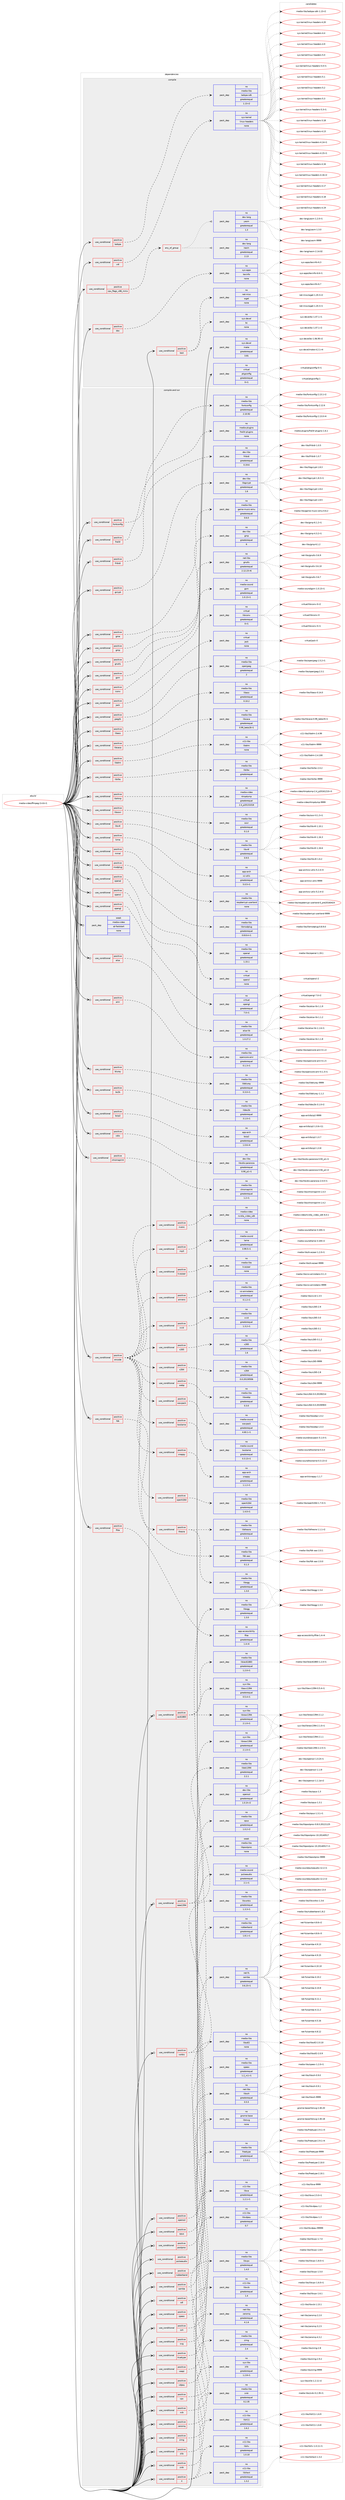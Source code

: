 digraph prolog {

# *************
# Graph options
# *************

newrank=true;
concentrate=true;
compound=true;
graph [rankdir=LR,fontname=Helvetica,fontsize=10,ranksep=1.5];#, ranksep=2.5, nodesep=0.2];
edge  [arrowhead=vee];
node  [fontname=Helvetica,fontsize=10];

# **********
# The ebuild
# **********

subgraph cluster_leftcol {
color=gray;
rank=same;
label=<<i>ebuild</i>>;
id [label="media-video/ffmpeg-3.4.6-r1", color=red, width=4, href="../media-video/ffmpeg-3.4.6-r1.svg"];
}

# ****************
# The dependencies
# ****************

subgraph cluster_midcol {
color=gray;
label=<<i>dependencies</i>>;
subgraph cluster_compile {
fillcolor="#eeeeee";
style=filled;
label=<<i>compile</i>>;
subgraph cond195858 {
dependency806494 [label=<<TABLE BORDER="0" CELLBORDER="1" CELLSPACING="0" CELLPADDING="4"><TR><TD ROWSPAN="3" CELLPADDING="10">use_conditional</TD></TR><TR><TD>positive</TD></TR><TR><TD>cpu_flags_x86_mmx</TD></TR></TABLE>>, shape=none, color=red];
subgraph any13637 {
dependency806495 [label=<<TABLE BORDER="0" CELLBORDER="1" CELLSPACING="0" CELLPADDING="4"><TR><TD CELLPADDING="10">any_of_group</TD></TR></TABLE>>, shape=none, color=red];subgraph pack596551 {
dependency806496 [label=<<TABLE BORDER="0" CELLBORDER="1" CELLSPACING="0" CELLPADDING="4" WIDTH="220"><TR><TD ROWSPAN="6" CELLPADDING="30">pack_dep</TD></TR><TR><TD WIDTH="110">no</TD></TR><TR><TD>dev-lang</TD></TR><TR><TD>nasm</TD></TR><TR><TD>greaterequal</TD></TR><TR><TD>2.13</TD></TR></TABLE>>, shape=none, color=blue];
}
dependency806495:e -> dependency806496:w [weight=20,style="dotted",arrowhead="oinv"];
subgraph pack596552 {
dependency806497 [label=<<TABLE BORDER="0" CELLBORDER="1" CELLSPACING="0" CELLPADDING="4" WIDTH="220"><TR><TD ROWSPAN="6" CELLPADDING="30">pack_dep</TD></TR><TR><TD WIDTH="110">no</TD></TR><TR><TD>dev-lang</TD></TR><TR><TD>yasm</TD></TR><TR><TD>greaterequal</TD></TR><TR><TD>1.3</TD></TR></TABLE>>, shape=none, color=blue];
}
dependency806495:e -> dependency806497:w [weight=20,style="dotted",arrowhead="oinv"];
}
dependency806494:e -> dependency806495:w [weight=20,style="dashed",arrowhead="vee"];
}
id:e -> dependency806494:w [weight=20,style="solid",arrowhead="vee"];
subgraph cond195859 {
dependency806498 [label=<<TABLE BORDER="0" CELLBORDER="1" CELLSPACING="0" CELLPADDING="4"><TR><TD ROWSPAN="3" CELLPADDING="10">use_conditional</TD></TR><TR><TD>positive</TD></TR><TR><TD>doc</TD></TR></TABLE>>, shape=none, color=red];
subgraph pack596553 {
dependency806499 [label=<<TABLE BORDER="0" CELLBORDER="1" CELLSPACING="0" CELLPADDING="4" WIDTH="220"><TR><TD ROWSPAN="6" CELLPADDING="30">pack_dep</TD></TR><TR><TD WIDTH="110">no</TD></TR><TR><TD>sys-apps</TD></TR><TR><TD>texinfo</TD></TR><TR><TD>none</TD></TR><TR><TD></TD></TR></TABLE>>, shape=none, color=blue];
}
dependency806498:e -> dependency806499:w [weight=20,style="dashed",arrowhead="vee"];
}
id:e -> dependency806498:w [weight=20,style="solid",arrowhead="vee"];
subgraph cond195860 {
dependency806500 [label=<<TABLE BORDER="0" CELLBORDER="1" CELLSPACING="0" CELLPADDING="4"><TR><TD ROWSPAN="3" CELLPADDING="10">use_conditional</TD></TR><TR><TD>positive</TD></TR><TR><TD>ladspa</TD></TR></TABLE>>, shape=none, color=red];
subgraph pack596554 {
dependency806501 [label=<<TABLE BORDER="0" CELLBORDER="1" CELLSPACING="0" CELLPADDING="4" WIDTH="220"><TR><TD ROWSPAN="6" CELLPADDING="30">pack_dep</TD></TR><TR><TD WIDTH="110">no</TD></TR><TR><TD>media-libs</TD></TR><TR><TD>ladspa-sdk</TD></TR><TR><TD>greaterequal</TD></TR><TR><TD>1.13-r2</TD></TR></TABLE>>, shape=none, color=blue];
}
dependency806500:e -> dependency806501:w [weight=20,style="dashed",arrowhead="vee"];
}
id:e -> dependency806500:w [weight=20,style="solid",arrowhead="vee"];
subgraph cond195861 {
dependency806502 [label=<<TABLE BORDER="0" CELLBORDER="1" CELLSPACING="0" CELLPADDING="4"><TR><TD ROWSPAN="3" CELLPADDING="10">use_conditional</TD></TR><TR><TD>positive</TD></TR><TR><TD>test</TD></TR></TABLE>>, shape=none, color=red];
subgraph pack596555 {
dependency806503 [label=<<TABLE BORDER="0" CELLBORDER="1" CELLSPACING="0" CELLPADDING="4" WIDTH="220"><TR><TD ROWSPAN="6" CELLPADDING="30">pack_dep</TD></TR><TR><TD WIDTH="110">no</TD></TR><TR><TD>net-misc</TD></TR><TR><TD>wget</TD></TR><TR><TD>none</TD></TR><TR><TD></TD></TR></TABLE>>, shape=none, color=blue];
}
dependency806502:e -> dependency806503:w [weight=20,style="dashed",arrowhead="vee"];
subgraph pack596556 {
dependency806504 [label=<<TABLE BORDER="0" CELLBORDER="1" CELLSPACING="0" CELLPADDING="4" WIDTH="220"><TR><TD ROWSPAN="6" CELLPADDING="30">pack_dep</TD></TR><TR><TD WIDTH="110">no</TD></TR><TR><TD>sys-devel</TD></TR><TR><TD>bc</TD></TR><TR><TD>none</TD></TR><TR><TD></TD></TR></TABLE>>, shape=none, color=blue];
}
dependency806502:e -> dependency806504:w [weight=20,style="dashed",arrowhead="vee"];
}
id:e -> dependency806502:w [weight=20,style="solid",arrowhead="vee"];
subgraph cond195862 {
dependency806505 [label=<<TABLE BORDER="0" CELLBORDER="1" CELLSPACING="0" CELLPADDING="4"><TR><TD ROWSPAN="3" CELLPADDING="10">use_conditional</TD></TR><TR><TD>positive</TD></TR><TR><TD>v4l</TD></TR></TABLE>>, shape=none, color=red];
subgraph pack596557 {
dependency806506 [label=<<TABLE BORDER="0" CELLBORDER="1" CELLSPACING="0" CELLPADDING="4" WIDTH="220"><TR><TD ROWSPAN="6" CELLPADDING="30">pack_dep</TD></TR><TR><TD WIDTH="110">no</TD></TR><TR><TD>sys-kernel</TD></TR><TR><TD>linux-headers</TD></TR><TR><TD>none</TD></TR><TR><TD></TD></TR></TABLE>>, shape=none, color=blue];
}
dependency806505:e -> dependency806506:w [weight=20,style="dashed",arrowhead="vee"];
}
id:e -> dependency806505:w [weight=20,style="solid",arrowhead="vee"];
subgraph pack596558 {
dependency806507 [label=<<TABLE BORDER="0" CELLBORDER="1" CELLSPACING="0" CELLPADDING="4" WIDTH="220"><TR><TD ROWSPAN="6" CELLPADDING="30">pack_dep</TD></TR><TR><TD WIDTH="110">no</TD></TR><TR><TD>sys-devel</TD></TR><TR><TD>make</TD></TR><TR><TD>greaterequal</TD></TR><TR><TD>3.81</TD></TR></TABLE>>, shape=none, color=blue];
}
id:e -> dependency806507:w [weight=20,style="solid",arrowhead="vee"];
subgraph pack596559 {
dependency806508 [label=<<TABLE BORDER="0" CELLBORDER="1" CELLSPACING="0" CELLPADDING="4" WIDTH="220"><TR><TD ROWSPAN="6" CELLPADDING="30">pack_dep</TD></TR><TR><TD WIDTH="110">no</TD></TR><TR><TD>virtual</TD></TR><TR><TD>pkgconfig</TD></TR><TR><TD>greaterequal</TD></TR><TR><TD>0-r1</TD></TR></TABLE>>, shape=none, color=blue];
}
id:e -> dependency806508:w [weight=20,style="solid",arrowhead="vee"];
}
subgraph cluster_compileandrun {
fillcolor="#eeeeee";
style=filled;
label=<<i>compile and run</i>>;
subgraph cond195863 {
dependency806509 [label=<<TABLE BORDER="0" CELLBORDER="1" CELLSPACING="0" CELLPADDING="4"><TR><TD ROWSPAN="3" CELLPADDING="10">use_conditional</TD></TR><TR><TD>positive</TD></TR><TR><TD>X</TD></TR></TABLE>>, shape=none, color=red];
subgraph pack596560 {
dependency806510 [label=<<TABLE BORDER="0" CELLBORDER="1" CELLSPACING="0" CELLPADDING="4" WIDTH="220"><TR><TD ROWSPAN="6" CELLPADDING="30">pack_dep</TD></TR><TR><TD WIDTH="110">no</TD></TR><TR><TD>x11-libs</TD></TR><TR><TD>libX11</TD></TR><TR><TD>greaterequal</TD></TR><TR><TD>1.6.2</TD></TR></TABLE>>, shape=none, color=blue];
}
dependency806509:e -> dependency806510:w [weight=20,style="dashed",arrowhead="vee"];
subgraph pack596561 {
dependency806511 [label=<<TABLE BORDER="0" CELLBORDER="1" CELLSPACING="0" CELLPADDING="4" WIDTH="220"><TR><TD ROWSPAN="6" CELLPADDING="30">pack_dep</TD></TR><TR><TD WIDTH="110">no</TD></TR><TR><TD>x11-libs</TD></TR><TR><TD>libXext</TD></TR><TR><TD>greaterequal</TD></TR><TR><TD>1.3.2</TD></TR></TABLE>>, shape=none, color=blue];
}
dependency806509:e -> dependency806511:w [weight=20,style="dashed",arrowhead="vee"];
subgraph pack596562 {
dependency806512 [label=<<TABLE BORDER="0" CELLBORDER="1" CELLSPACING="0" CELLPADDING="4" WIDTH="220"><TR><TD ROWSPAN="6" CELLPADDING="30">pack_dep</TD></TR><TR><TD WIDTH="110">no</TD></TR><TR><TD>x11-libs</TD></TR><TR><TD>libXv</TD></TR><TR><TD>greaterequal</TD></TR><TR><TD>1.0.10</TD></TR></TABLE>>, shape=none, color=blue];
}
dependency806509:e -> dependency806512:w [weight=20,style="dashed",arrowhead="vee"];
}
id:e -> dependency806509:w [weight=20,style="solid",arrowhead="odotvee"];
subgraph cond195864 {
dependency806513 [label=<<TABLE BORDER="0" CELLBORDER="1" CELLSPACING="0" CELLPADDING="4"><TR><TD ROWSPAN="3" CELLPADDING="10">use_conditional</TD></TR><TR><TD>positive</TD></TR><TR><TD>alsa</TD></TR></TABLE>>, shape=none, color=red];
subgraph pack596563 {
dependency806514 [label=<<TABLE BORDER="0" CELLBORDER="1" CELLSPACING="0" CELLPADDING="4" WIDTH="220"><TR><TD ROWSPAN="6" CELLPADDING="30">pack_dep</TD></TR><TR><TD WIDTH="110">no</TD></TR><TR><TD>media-libs</TD></TR><TR><TD>alsa-lib</TD></TR><TR><TD>greaterequal</TD></TR><TR><TD>1.0.27.2</TD></TR></TABLE>>, shape=none, color=blue];
}
dependency806513:e -> dependency806514:w [weight=20,style="dashed",arrowhead="vee"];
}
id:e -> dependency806513:w [weight=20,style="solid",arrowhead="odotvee"];
subgraph cond195865 {
dependency806515 [label=<<TABLE BORDER="0" CELLBORDER="1" CELLSPACING="0" CELLPADDING="4"><TR><TD ROWSPAN="3" CELLPADDING="10">use_conditional</TD></TR><TR><TD>positive</TD></TR><TR><TD>amr</TD></TR></TABLE>>, shape=none, color=red];
subgraph pack596564 {
dependency806516 [label=<<TABLE BORDER="0" CELLBORDER="1" CELLSPACING="0" CELLPADDING="4" WIDTH="220"><TR><TD ROWSPAN="6" CELLPADDING="30">pack_dep</TD></TR><TR><TD WIDTH="110">no</TD></TR><TR><TD>media-libs</TD></TR><TR><TD>opencore-amr</TD></TR><TR><TD>greaterequal</TD></TR><TR><TD>0.1.3-r1</TD></TR></TABLE>>, shape=none, color=blue];
}
dependency806515:e -> dependency806516:w [weight=20,style="dashed",arrowhead="vee"];
}
id:e -> dependency806515:w [weight=20,style="solid",arrowhead="odotvee"];
subgraph cond195866 {
dependency806517 [label=<<TABLE BORDER="0" CELLBORDER="1" CELLSPACING="0" CELLPADDING="4"><TR><TD ROWSPAN="3" CELLPADDING="10">use_conditional</TD></TR><TR><TD>positive</TD></TR><TR><TD>bluray</TD></TR></TABLE>>, shape=none, color=red];
subgraph pack596565 {
dependency806518 [label=<<TABLE BORDER="0" CELLBORDER="1" CELLSPACING="0" CELLPADDING="4" WIDTH="220"><TR><TD ROWSPAN="6" CELLPADDING="30">pack_dep</TD></TR><TR><TD WIDTH="110">no</TD></TR><TR><TD>media-libs</TD></TR><TR><TD>libbluray</TD></TR><TR><TD>greaterequal</TD></TR><TR><TD>0.3.0-r1</TD></TR></TABLE>>, shape=none, color=blue];
}
dependency806517:e -> dependency806518:w [weight=20,style="dashed",arrowhead="vee"];
}
id:e -> dependency806517:w [weight=20,style="solid",arrowhead="odotvee"];
subgraph cond195867 {
dependency806519 [label=<<TABLE BORDER="0" CELLBORDER="1" CELLSPACING="0" CELLPADDING="4"><TR><TD ROWSPAN="3" CELLPADDING="10">use_conditional</TD></TR><TR><TD>positive</TD></TR><TR><TD>bs2b</TD></TR></TABLE>>, shape=none, color=red];
subgraph pack596566 {
dependency806520 [label=<<TABLE BORDER="0" CELLBORDER="1" CELLSPACING="0" CELLPADDING="4" WIDTH="220"><TR><TD ROWSPAN="6" CELLPADDING="30">pack_dep</TD></TR><TR><TD WIDTH="110">no</TD></TR><TR><TD>media-libs</TD></TR><TR><TD>libbs2b</TD></TR><TR><TD>greaterequal</TD></TR><TR><TD>3.1.0-r1</TD></TR></TABLE>>, shape=none, color=blue];
}
dependency806519:e -> dependency806520:w [weight=20,style="dashed",arrowhead="vee"];
}
id:e -> dependency806519:w [weight=20,style="solid",arrowhead="odotvee"];
subgraph cond195868 {
dependency806521 [label=<<TABLE BORDER="0" CELLBORDER="1" CELLSPACING="0" CELLPADDING="4"><TR><TD ROWSPAN="3" CELLPADDING="10">use_conditional</TD></TR><TR><TD>positive</TD></TR><TR><TD>bzip2</TD></TR></TABLE>>, shape=none, color=red];
subgraph pack596567 {
dependency806522 [label=<<TABLE BORDER="0" CELLBORDER="1" CELLSPACING="0" CELLPADDING="4" WIDTH="220"><TR><TD ROWSPAN="6" CELLPADDING="30">pack_dep</TD></TR><TR><TD WIDTH="110">no</TD></TR><TR><TD>app-arch</TD></TR><TR><TD>bzip2</TD></TR><TR><TD>greaterequal</TD></TR><TR><TD>1.0.6-r4</TD></TR></TABLE>>, shape=none, color=blue];
}
dependency806521:e -> dependency806522:w [weight=20,style="dashed",arrowhead="vee"];
}
id:e -> dependency806521:w [weight=20,style="solid",arrowhead="odotvee"];
subgraph cond195869 {
dependency806523 [label=<<TABLE BORDER="0" CELLBORDER="1" CELLSPACING="0" CELLPADDING="4"><TR><TD ROWSPAN="3" CELLPADDING="10">use_conditional</TD></TR><TR><TD>positive</TD></TR><TR><TD>cdio</TD></TR></TABLE>>, shape=none, color=red];
subgraph pack596568 {
dependency806524 [label=<<TABLE BORDER="0" CELLBORDER="1" CELLSPACING="0" CELLPADDING="4" WIDTH="220"><TR><TD ROWSPAN="6" CELLPADDING="30">pack_dep</TD></TR><TR><TD WIDTH="110">no</TD></TR><TR><TD>dev-libs</TD></TR><TR><TD>libcdio-paranoia</TD></TR><TR><TD>greaterequal</TD></TR><TR><TD>0.90_p1-r1</TD></TR></TABLE>>, shape=none, color=blue];
}
dependency806523:e -> dependency806524:w [weight=20,style="dashed",arrowhead="vee"];
}
id:e -> dependency806523:w [weight=20,style="solid",arrowhead="odotvee"];
subgraph cond195870 {
dependency806525 [label=<<TABLE BORDER="0" CELLBORDER="1" CELLSPACING="0" CELLPADDING="4"><TR><TD ROWSPAN="3" CELLPADDING="10">use_conditional</TD></TR><TR><TD>positive</TD></TR><TR><TD>chromaprint</TD></TR></TABLE>>, shape=none, color=red];
subgraph pack596569 {
dependency806526 [label=<<TABLE BORDER="0" CELLBORDER="1" CELLSPACING="0" CELLPADDING="4" WIDTH="220"><TR><TD ROWSPAN="6" CELLPADDING="30">pack_dep</TD></TR><TR><TD WIDTH="110">no</TD></TR><TR><TD>media-libs</TD></TR><TR><TD>chromaprint</TD></TR><TR><TD>greaterequal</TD></TR><TR><TD>1.2-r1</TD></TR></TABLE>>, shape=none, color=blue];
}
dependency806525:e -> dependency806526:w [weight=20,style="dashed",arrowhead="vee"];
}
id:e -> dependency806525:w [weight=20,style="solid",arrowhead="odotvee"];
subgraph cond195871 {
dependency806527 [label=<<TABLE BORDER="0" CELLBORDER="1" CELLSPACING="0" CELLPADDING="4"><TR><TD ROWSPAN="3" CELLPADDING="10">use_conditional</TD></TR><TR><TD>positive</TD></TR><TR><TD>encode</TD></TR></TABLE>>, shape=none, color=red];
subgraph cond195872 {
dependency806528 [label=<<TABLE BORDER="0" CELLBORDER="1" CELLSPACING="0" CELLPADDING="4"><TR><TD ROWSPAN="3" CELLPADDING="10">use_conditional</TD></TR><TR><TD>positive</TD></TR><TR><TD>amrenc</TD></TR></TABLE>>, shape=none, color=red];
subgraph pack596570 {
dependency806529 [label=<<TABLE BORDER="0" CELLBORDER="1" CELLSPACING="0" CELLPADDING="4" WIDTH="220"><TR><TD ROWSPAN="6" CELLPADDING="30">pack_dep</TD></TR><TR><TD WIDTH="110">no</TD></TR><TR><TD>media-libs</TD></TR><TR><TD>vo-amrwbenc</TD></TR><TR><TD>greaterequal</TD></TR><TR><TD>0.1.2-r1</TD></TR></TABLE>>, shape=none, color=blue];
}
dependency806528:e -> dependency806529:w [weight=20,style="dashed",arrowhead="vee"];
}
dependency806527:e -> dependency806528:w [weight=20,style="dashed",arrowhead="vee"];
subgraph cond195873 {
dependency806530 [label=<<TABLE BORDER="0" CELLBORDER="1" CELLSPACING="0" CELLPADDING="4"><TR><TD ROWSPAN="3" CELLPADDING="10">use_conditional</TD></TR><TR><TD>positive</TD></TR><TR><TD>kvazaar</TD></TR></TABLE>>, shape=none, color=red];
subgraph pack596571 {
dependency806531 [label=<<TABLE BORDER="0" CELLBORDER="1" CELLSPACING="0" CELLPADDING="4" WIDTH="220"><TR><TD ROWSPAN="6" CELLPADDING="30">pack_dep</TD></TR><TR><TD WIDTH="110">no</TD></TR><TR><TD>media-libs</TD></TR><TR><TD>kvazaar</TD></TR><TR><TD>none</TD></TR><TR><TD></TD></TR></TABLE>>, shape=none, color=blue];
}
dependency806530:e -> dependency806531:w [weight=20,style="dashed",arrowhead="vee"];
}
dependency806527:e -> dependency806530:w [weight=20,style="dashed",arrowhead="vee"];
subgraph cond195874 {
dependency806532 [label=<<TABLE BORDER="0" CELLBORDER="1" CELLSPACING="0" CELLPADDING="4"><TR><TD ROWSPAN="3" CELLPADDING="10">use_conditional</TD></TR><TR><TD>positive</TD></TR><TR><TD>mp3</TD></TR></TABLE>>, shape=none, color=red];
subgraph pack596572 {
dependency806533 [label=<<TABLE BORDER="0" CELLBORDER="1" CELLSPACING="0" CELLPADDING="4" WIDTH="220"><TR><TD ROWSPAN="6" CELLPADDING="30">pack_dep</TD></TR><TR><TD WIDTH="110">no</TD></TR><TR><TD>media-sound</TD></TR><TR><TD>lame</TD></TR><TR><TD>greaterequal</TD></TR><TR><TD>3.99.5-r1</TD></TR></TABLE>>, shape=none, color=blue];
}
dependency806532:e -> dependency806533:w [weight=20,style="dashed",arrowhead="vee"];
}
dependency806527:e -> dependency806532:w [weight=20,style="dashed",arrowhead="vee"];
subgraph cond195875 {
dependency806534 [label=<<TABLE BORDER="0" CELLBORDER="1" CELLSPACING="0" CELLPADDING="4"><TR><TD ROWSPAN="3" CELLPADDING="10">use_conditional</TD></TR><TR><TD>positive</TD></TR><TR><TD>nvenc</TD></TR></TABLE>>, shape=none, color=red];
subgraph pack596573 {
dependency806535 [label=<<TABLE BORDER="0" CELLBORDER="1" CELLSPACING="0" CELLPADDING="4" WIDTH="220"><TR><TD ROWSPAN="6" CELLPADDING="30">pack_dep</TD></TR><TR><TD WIDTH="110">no</TD></TR><TR><TD>media-video</TD></TR><TR><TD>nvidia_video_sdk</TD></TR><TR><TD>none</TD></TR><TR><TD></TD></TR></TABLE>>, shape=none, color=blue];
}
dependency806534:e -> dependency806535:w [weight=20,style="dashed",arrowhead="vee"];
}
dependency806527:e -> dependency806534:w [weight=20,style="dashed",arrowhead="vee"];
subgraph cond195876 {
dependency806536 [label=<<TABLE BORDER="0" CELLBORDER="1" CELLSPACING="0" CELLPADDING="4"><TR><TD ROWSPAN="3" CELLPADDING="10">use_conditional</TD></TR><TR><TD>positive</TD></TR><TR><TD>openh264</TD></TR></TABLE>>, shape=none, color=red];
subgraph pack596574 {
dependency806537 [label=<<TABLE BORDER="0" CELLBORDER="1" CELLSPACING="0" CELLPADDING="4" WIDTH="220"><TR><TD ROWSPAN="6" CELLPADDING="30">pack_dep</TD></TR><TR><TD WIDTH="110">no</TD></TR><TR><TD>media-libs</TD></TR><TR><TD>openh264</TD></TR><TR><TD>greaterequal</TD></TR><TR><TD>1.4.0-r1</TD></TR></TABLE>>, shape=none, color=blue];
}
dependency806536:e -> dependency806537:w [weight=20,style="dashed",arrowhead="vee"];
}
dependency806527:e -> dependency806536:w [weight=20,style="dashed",arrowhead="vee"];
subgraph cond195877 {
dependency806538 [label=<<TABLE BORDER="0" CELLBORDER="1" CELLSPACING="0" CELLPADDING="4"><TR><TD ROWSPAN="3" CELLPADDING="10">use_conditional</TD></TR><TR><TD>positive</TD></TR><TR><TD>snappy</TD></TR></TABLE>>, shape=none, color=red];
subgraph pack596575 {
dependency806539 [label=<<TABLE BORDER="0" CELLBORDER="1" CELLSPACING="0" CELLPADDING="4" WIDTH="220"><TR><TD ROWSPAN="6" CELLPADDING="30">pack_dep</TD></TR><TR><TD WIDTH="110">no</TD></TR><TR><TD>app-arch</TD></TR><TR><TD>snappy</TD></TR><TR><TD>greaterequal</TD></TR><TR><TD>1.1.2-r1</TD></TR></TABLE>>, shape=none, color=blue];
}
dependency806538:e -> dependency806539:w [weight=20,style="dashed",arrowhead="vee"];
}
dependency806527:e -> dependency806538:w [weight=20,style="dashed",arrowhead="vee"];
subgraph cond195878 {
dependency806540 [label=<<TABLE BORDER="0" CELLBORDER="1" CELLSPACING="0" CELLPADDING="4"><TR><TD ROWSPAN="3" CELLPADDING="10">use_conditional</TD></TR><TR><TD>positive</TD></TR><TR><TD>theora</TD></TR></TABLE>>, shape=none, color=red];
subgraph pack596576 {
dependency806541 [label=<<TABLE BORDER="0" CELLBORDER="1" CELLSPACING="0" CELLPADDING="4" WIDTH="220"><TR><TD ROWSPAN="6" CELLPADDING="30">pack_dep</TD></TR><TR><TD WIDTH="110">no</TD></TR><TR><TD>media-libs</TD></TR><TR><TD>libtheora</TD></TR><TR><TD>greaterequal</TD></TR><TR><TD>1.1.1</TD></TR></TABLE>>, shape=none, color=blue];
}
dependency806540:e -> dependency806541:w [weight=20,style="dashed",arrowhead="vee"];
subgraph pack596577 {
dependency806542 [label=<<TABLE BORDER="0" CELLBORDER="1" CELLSPACING="0" CELLPADDING="4" WIDTH="220"><TR><TD ROWSPAN="6" CELLPADDING="30">pack_dep</TD></TR><TR><TD WIDTH="110">no</TD></TR><TR><TD>media-libs</TD></TR><TR><TD>libogg</TD></TR><TR><TD>greaterequal</TD></TR><TR><TD>1.3.0</TD></TR></TABLE>>, shape=none, color=blue];
}
dependency806540:e -> dependency806542:w [weight=20,style="dashed",arrowhead="vee"];
}
dependency806527:e -> dependency806540:w [weight=20,style="dashed",arrowhead="vee"];
subgraph cond195879 {
dependency806543 [label=<<TABLE BORDER="0" CELLBORDER="1" CELLSPACING="0" CELLPADDING="4"><TR><TD ROWSPAN="3" CELLPADDING="10">use_conditional</TD></TR><TR><TD>positive</TD></TR><TR><TD>twolame</TD></TR></TABLE>>, shape=none, color=red];
subgraph pack596578 {
dependency806544 [label=<<TABLE BORDER="0" CELLBORDER="1" CELLSPACING="0" CELLPADDING="4" WIDTH="220"><TR><TD ROWSPAN="6" CELLPADDING="30">pack_dep</TD></TR><TR><TD WIDTH="110">no</TD></TR><TR><TD>media-sound</TD></TR><TR><TD>twolame</TD></TR><TR><TD>greaterequal</TD></TR><TR><TD>0.3.13-r1</TD></TR></TABLE>>, shape=none, color=blue];
}
dependency806543:e -> dependency806544:w [weight=20,style="dashed",arrowhead="vee"];
}
dependency806527:e -> dependency806543:w [weight=20,style="dashed",arrowhead="vee"];
subgraph cond195880 {
dependency806545 [label=<<TABLE BORDER="0" CELLBORDER="1" CELLSPACING="0" CELLPADDING="4"><TR><TD ROWSPAN="3" CELLPADDING="10">use_conditional</TD></TR><TR><TD>positive</TD></TR><TR><TD>wavpack</TD></TR></TABLE>>, shape=none, color=red];
subgraph pack596579 {
dependency806546 [label=<<TABLE BORDER="0" CELLBORDER="1" CELLSPACING="0" CELLPADDING="4" WIDTH="220"><TR><TD ROWSPAN="6" CELLPADDING="30">pack_dep</TD></TR><TR><TD WIDTH="110">no</TD></TR><TR><TD>media-sound</TD></TR><TR><TD>wavpack</TD></TR><TR><TD>greaterequal</TD></TR><TR><TD>4.60.1-r1</TD></TR></TABLE>>, shape=none, color=blue];
}
dependency806545:e -> dependency806546:w [weight=20,style="dashed",arrowhead="vee"];
}
dependency806527:e -> dependency806545:w [weight=20,style="dashed",arrowhead="vee"];
subgraph cond195881 {
dependency806547 [label=<<TABLE BORDER="0" CELLBORDER="1" CELLSPACING="0" CELLPADDING="4"><TR><TD ROWSPAN="3" CELLPADDING="10">use_conditional</TD></TR><TR><TD>positive</TD></TR><TR><TD>webp</TD></TR></TABLE>>, shape=none, color=red];
subgraph pack596580 {
dependency806548 [label=<<TABLE BORDER="0" CELLBORDER="1" CELLSPACING="0" CELLPADDING="4" WIDTH="220"><TR><TD ROWSPAN="6" CELLPADDING="30">pack_dep</TD></TR><TR><TD WIDTH="110">no</TD></TR><TR><TD>media-libs</TD></TR><TR><TD>libwebp</TD></TR><TR><TD>greaterequal</TD></TR><TR><TD>0.3.0</TD></TR></TABLE>>, shape=none, color=blue];
}
dependency806547:e -> dependency806548:w [weight=20,style="dashed",arrowhead="vee"];
}
dependency806527:e -> dependency806547:w [weight=20,style="dashed",arrowhead="vee"];
subgraph cond195882 {
dependency806549 [label=<<TABLE BORDER="0" CELLBORDER="1" CELLSPACING="0" CELLPADDING="4"><TR><TD ROWSPAN="3" CELLPADDING="10">use_conditional</TD></TR><TR><TD>positive</TD></TR><TR><TD>x264</TD></TR></TABLE>>, shape=none, color=red];
subgraph pack596581 {
dependency806550 [label=<<TABLE BORDER="0" CELLBORDER="1" CELLSPACING="0" CELLPADDING="4" WIDTH="220"><TR><TD ROWSPAN="6" CELLPADDING="30">pack_dep</TD></TR><TR><TD WIDTH="110">no</TD></TR><TR><TD>media-libs</TD></TR><TR><TD>x264</TD></TR><TR><TD>greaterequal</TD></TR><TR><TD>0.0.20130506</TD></TR></TABLE>>, shape=none, color=blue];
}
dependency806549:e -> dependency806550:w [weight=20,style="dashed",arrowhead="vee"];
}
dependency806527:e -> dependency806549:w [weight=20,style="dashed",arrowhead="vee"];
subgraph cond195883 {
dependency806551 [label=<<TABLE BORDER="0" CELLBORDER="1" CELLSPACING="0" CELLPADDING="4"><TR><TD ROWSPAN="3" CELLPADDING="10">use_conditional</TD></TR><TR><TD>positive</TD></TR><TR><TD>x265</TD></TR></TABLE>>, shape=none, color=red];
subgraph pack596582 {
dependency806552 [label=<<TABLE BORDER="0" CELLBORDER="1" CELLSPACING="0" CELLPADDING="4" WIDTH="220"><TR><TD ROWSPAN="6" CELLPADDING="30">pack_dep</TD></TR><TR><TD WIDTH="110">no</TD></TR><TR><TD>media-libs</TD></TR><TR><TD>x265</TD></TR><TR><TD>greaterequal</TD></TR><TR><TD>1.6</TD></TR></TABLE>>, shape=none, color=blue];
}
dependency806551:e -> dependency806552:w [weight=20,style="dashed",arrowhead="vee"];
}
dependency806527:e -> dependency806551:w [weight=20,style="dashed",arrowhead="vee"];
subgraph cond195884 {
dependency806553 [label=<<TABLE BORDER="0" CELLBORDER="1" CELLSPACING="0" CELLPADDING="4"><TR><TD ROWSPAN="3" CELLPADDING="10">use_conditional</TD></TR><TR><TD>positive</TD></TR><TR><TD>xvid</TD></TR></TABLE>>, shape=none, color=red];
subgraph pack596583 {
dependency806554 [label=<<TABLE BORDER="0" CELLBORDER="1" CELLSPACING="0" CELLPADDING="4" WIDTH="220"><TR><TD ROWSPAN="6" CELLPADDING="30">pack_dep</TD></TR><TR><TD WIDTH="110">no</TD></TR><TR><TD>media-libs</TD></TR><TR><TD>xvid</TD></TR><TR><TD>greaterequal</TD></TR><TR><TD>1.3.2-r1</TD></TR></TABLE>>, shape=none, color=blue];
}
dependency806553:e -> dependency806554:w [weight=20,style="dashed",arrowhead="vee"];
}
dependency806527:e -> dependency806553:w [weight=20,style="dashed",arrowhead="vee"];
}
id:e -> dependency806527:w [weight=20,style="solid",arrowhead="odotvee"];
subgraph cond195885 {
dependency806555 [label=<<TABLE BORDER="0" CELLBORDER="1" CELLSPACING="0" CELLPADDING="4"><TR><TD ROWSPAN="3" CELLPADDING="10">use_conditional</TD></TR><TR><TD>positive</TD></TR><TR><TD>fdk</TD></TR></TABLE>>, shape=none, color=red];
subgraph pack596584 {
dependency806556 [label=<<TABLE BORDER="0" CELLBORDER="1" CELLSPACING="0" CELLPADDING="4" WIDTH="220"><TR><TD ROWSPAN="6" CELLPADDING="30">pack_dep</TD></TR><TR><TD WIDTH="110">no</TD></TR><TR><TD>media-libs</TD></TR><TR><TD>fdk-aac</TD></TR><TR><TD>greaterequal</TD></TR><TR><TD>0.1.3</TD></TR></TABLE>>, shape=none, color=blue];
}
dependency806555:e -> dependency806556:w [weight=20,style="dashed",arrowhead="vee"];
}
id:e -> dependency806555:w [weight=20,style="solid",arrowhead="odotvee"];
subgraph cond195886 {
dependency806557 [label=<<TABLE BORDER="0" CELLBORDER="1" CELLSPACING="0" CELLPADDING="4"><TR><TD ROWSPAN="3" CELLPADDING="10">use_conditional</TD></TR><TR><TD>positive</TD></TR><TR><TD>flite</TD></TR></TABLE>>, shape=none, color=red];
subgraph pack596585 {
dependency806558 [label=<<TABLE BORDER="0" CELLBORDER="1" CELLSPACING="0" CELLPADDING="4" WIDTH="220"><TR><TD ROWSPAN="6" CELLPADDING="30">pack_dep</TD></TR><TR><TD WIDTH="110">no</TD></TR><TR><TD>app-accessibility</TD></TR><TR><TD>flite</TD></TR><TR><TD>greaterequal</TD></TR><TR><TD>1.4-r4</TD></TR></TABLE>>, shape=none, color=blue];
}
dependency806557:e -> dependency806558:w [weight=20,style="dashed",arrowhead="vee"];
}
id:e -> dependency806557:w [weight=20,style="solid",arrowhead="odotvee"];
subgraph cond195887 {
dependency806559 [label=<<TABLE BORDER="0" CELLBORDER="1" CELLSPACING="0" CELLPADDING="4"><TR><TD ROWSPAN="3" CELLPADDING="10">use_conditional</TD></TR><TR><TD>positive</TD></TR><TR><TD>fontconfig</TD></TR></TABLE>>, shape=none, color=red];
subgraph pack596586 {
dependency806560 [label=<<TABLE BORDER="0" CELLBORDER="1" CELLSPACING="0" CELLPADDING="4" WIDTH="220"><TR><TD ROWSPAN="6" CELLPADDING="30">pack_dep</TD></TR><TR><TD WIDTH="110">no</TD></TR><TR><TD>media-libs</TD></TR><TR><TD>fontconfig</TD></TR><TR><TD>greaterequal</TD></TR><TR><TD>2.10.92</TD></TR></TABLE>>, shape=none, color=blue];
}
dependency806559:e -> dependency806560:w [weight=20,style="dashed",arrowhead="vee"];
}
id:e -> dependency806559:w [weight=20,style="solid",arrowhead="odotvee"];
subgraph cond195888 {
dependency806561 [label=<<TABLE BORDER="0" CELLBORDER="1" CELLSPACING="0" CELLPADDING="4"><TR><TD ROWSPAN="3" CELLPADDING="10">use_conditional</TD></TR><TR><TD>positive</TD></TR><TR><TD>frei0r</TD></TR></TABLE>>, shape=none, color=red];
subgraph pack596587 {
dependency806562 [label=<<TABLE BORDER="0" CELLBORDER="1" CELLSPACING="0" CELLPADDING="4" WIDTH="220"><TR><TD ROWSPAN="6" CELLPADDING="30">pack_dep</TD></TR><TR><TD WIDTH="110">no</TD></TR><TR><TD>media-plugins</TD></TR><TR><TD>frei0r-plugins</TD></TR><TR><TD>none</TD></TR><TR><TD></TD></TR></TABLE>>, shape=none, color=blue];
}
dependency806561:e -> dependency806562:w [weight=20,style="dashed",arrowhead="vee"];
}
id:e -> dependency806561:w [weight=20,style="solid",arrowhead="odotvee"];
subgraph cond195889 {
dependency806563 [label=<<TABLE BORDER="0" CELLBORDER="1" CELLSPACING="0" CELLPADDING="4"><TR><TD ROWSPAN="3" CELLPADDING="10">use_conditional</TD></TR><TR><TD>positive</TD></TR><TR><TD>fribidi</TD></TR></TABLE>>, shape=none, color=red];
subgraph pack596588 {
dependency806564 [label=<<TABLE BORDER="0" CELLBORDER="1" CELLSPACING="0" CELLPADDING="4" WIDTH="220"><TR><TD ROWSPAN="6" CELLPADDING="30">pack_dep</TD></TR><TR><TD WIDTH="110">no</TD></TR><TR><TD>dev-libs</TD></TR><TR><TD>fribidi</TD></TR><TR><TD>greaterequal</TD></TR><TR><TD>0.19.6</TD></TR></TABLE>>, shape=none, color=blue];
}
dependency806563:e -> dependency806564:w [weight=20,style="dashed",arrowhead="vee"];
}
id:e -> dependency806563:w [weight=20,style="solid",arrowhead="odotvee"];
subgraph cond195890 {
dependency806565 [label=<<TABLE BORDER="0" CELLBORDER="1" CELLSPACING="0" CELLPADDING="4"><TR><TD ROWSPAN="3" CELLPADDING="10">use_conditional</TD></TR><TR><TD>positive</TD></TR><TR><TD>gcrypt</TD></TR></TABLE>>, shape=none, color=red];
subgraph pack596589 {
dependency806566 [label=<<TABLE BORDER="0" CELLBORDER="1" CELLSPACING="0" CELLPADDING="4" WIDTH="220"><TR><TD ROWSPAN="6" CELLPADDING="30">pack_dep</TD></TR><TR><TD WIDTH="110">no</TD></TR><TR><TD>dev-libs</TD></TR><TR><TD>libgcrypt</TD></TR><TR><TD>greaterequal</TD></TR><TR><TD>1.6</TD></TR></TABLE>>, shape=none, color=blue];
}
dependency806565:e -> dependency806566:w [weight=20,style="dashed",arrowhead="vee"];
}
id:e -> dependency806565:w [weight=20,style="solid",arrowhead="odotvee"];
subgraph cond195891 {
dependency806567 [label=<<TABLE BORDER="0" CELLBORDER="1" CELLSPACING="0" CELLPADDING="4"><TR><TD ROWSPAN="3" CELLPADDING="10">use_conditional</TD></TR><TR><TD>positive</TD></TR><TR><TD>gme</TD></TR></TABLE>>, shape=none, color=red];
subgraph pack596590 {
dependency806568 [label=<<TABLE BORDER="0" CELLBORDER="1" CELLSPACING="0" CELLPADDING="4" WIDTH="220"><TR><TD ROWSPAN="6" CELLPADDING="30">pack_dep</TD></TR><TR><TD WIDTH="110">no</TD></TR><TR><TD>media-libs</TD></TR><TR><TD>game-music-emu</TD></TR><TR><TD>greaterequal</TD></TR><TR><TD>0.6.0</TD></TR></TABLE>>, shape=none, color=blue];
}
dependency806567:e -> dependency806568:w [weight=20,style="dashed",arrowhead="vee"];
}
id:e -> dependency806567:w [weight=20,style="solid",arrowhead="odotvee"];
subgraph cond195892 {
dependency806569 [label=<<TABLE BORDER="0" CELLBORDER="1" CELLSPACING="0" CELLPADDING="4"><TR><TD ROWSPAN="3" CELLPADDING="10">use_conditional</TD></TR><TR><TD>positive</TD></TR><TR><TD>gmp</TD></TR></TABLE>>, shape=none, color=red];
subgraph pack596591 {
dependency806570 [label=<<TABLE BORDER="0" CELLBORDER="1" CELLSPACING="0" CELLPADDING="4" WIDTH="220"><TR><TD ROWSPAN="6" CELLPADDING="30">pack_dep</TD></TR><TR><TD WIDTH="110">no</TD></TR><TR><TD>dev-libs</TD></TR><TR><TD>gmp</TD></TR><TR><TD>greaterequal</TD></TR><TR><TD>6</TD></TR></TABLE>>, shape=none, color=blue];
}
dependency806569:e -> dependency806570:w [weight=20,style="dashed",arrowhead="vee"];
}
id:e -> dependency806569:w [weight=20,style="solid",arrowhead="odotvee"];
subgraph cond195893 {
dependency806571 [label=<<TABLE BORDER="0" CELLBORDER="1" CELLSPACING="0" CELLPADDING="4"><TR><TD ROWSPAN="3" CELLPADDING="10">use_conditional</TD></TR><TR><TD>positive</TD></TR><TR><TD>gnutls</TD></TR></TABLE>>, shape=none, color=red];
subgraph pack596592 {
dependency806572 [label=<<TABLE BORDER="0" CELLBORDER="1" CELLSPACING="0" CELLPADDING="4" WIDTH="220"><TR><TD ROWSPAN="6" CELLPADDING="30">pack_dep</TD></TR><TR><TD WIDTH="110">no</TD></TR><TR><TD>net-libs</TD></TR><TR><TD>gnutls</TD></TR><TR><TD>greaterequal</TD></TR><TR><TD>2.12.23-r6</TD></TR></TABLE>>, shape=none, color=blue];
}
dependency806571:e -> dependency806572:w [weight=20,style="dashed",arrowhead="vee"];
}
id:e -> dependency806571:w [weight=20,style="solid",arrowhead="odotvee"];
subgraph cond195894 {
dependency806573 [label=<<TABLE BORDER="0" CELLBORDER="1" CELLSPACING="0" CELLPADDING="4"><TR><TD ROWSPAN="3" CELLPADDING="10">use_conditional</TD></TR><TR><TD>positive</TD></TR><TR><TD>gsm</TD></TR></TABLE>>, shape=none, color=red];
subgraph pack596593 {
dependency806574 [label=<<TABLE BORDER="0" CELLBORDER="1" CELLSPACING="0" CELLPADDING="4" WIDTH="220"><TR><TD ROWSPAN="6" CELLPADDING="30">pack_dep</TD></TR><TR><TD WIDTH="110">no</TD></TR><TR><TD>media-sound</TD></TR><TR><TD>gsm</TD></TR><TR><TD>greaterequal</TD></TR><TR><TD>1.0.13-r1</TD></TR></TABLE>>, shape=none, color=blue];
}
dependency806573:e -> dependency806574:w [weight=20,style="dashed",arrowhead="vee"];
}
id:e -> dependency806573:w [weight=20,style="solid",arrowhead="odotvee"];
subgraph cond195895 {
dependency806575 [label=<<TABLE BORDER="0" CELLBORDER="1" CELLSPACING="0" CELLPADDING="4"><TR><TD ROWSPAN="3" CELLPADDING="10">use_conditional</TD></TR><TR><TD>positive</TD></TR><TR><TD>iconv</TD></TR></TABLE>>, shape=none, color=red];
subgraph pack596594 {
dependency806576 [label=<<TABLE BORDER="0" CELLBORDER="1" CELLSPACING="0" CELLPADDING="4" WIDTH="220"><TR><TD ROWSPAN="6" CELLPADDING="30">pack_dep</TD></TR><TR><TD WIDTH="110">no</TD></TR><TR><TD>virtual</TD></TR><TR><TD>libiconv</TD></TR><TR><TD>greaterequal</TD></TR><TR><TD>0-r1</TD></TR></TABLE>>, shape=none, color=blue];
}
dependency806575:e -> dependency806576:w [weight=20,style="dashed",arrowhead="vee"];
}
id:e -> dependency806575:w [weight=20,style="solid",arrowhead="odotvee"];
subgraph cond195896 {
dependency806577 [label=<<TABLE BORDER="0" CELLBORDER="1" CELLSPACING="0" CELLPADDING="4"><TR><TD ROWSPAN="3" CELLPADDING="10">use_conditional</TD></TR><TR><TD>positive</TD></TR><TR><TD>iec61883</TD></TR></TABLE>>, shape=none, color=red];
subgraph pack596595 {
dependency806578 [label=<<TABLE BORDER="0" CELLBORDER="1" CELLSPACING="0" CELLPADDING="4" WIDTH="220"><TR><TD ROWSPAN="6" CELLPADDING="30">pack_dep</TD></TR><TR><TD WIDTH="110">no</TD></TR><TR><TD>media-libs</TD></TR><TR><TD>libiec61883</TD></TR><TR><TD>greaterequal</TD></TR><TR><TD>1.2.0-r1</TD></TR></TABLE>>, shape=none, color=blue];
}
dependency806577:e -> dependency806578:w [weight=20,style="dashed",arrowhead="vee"];
subgraph pack596596 {
dependency806579 [label=<<TABLE BORDER="0" CELLBORDER="1" CELLSPACING="0" CELLPADDING="4" WIDTH="220"><TR><TD ROWSPAN="6" CELLPADDING="30">pack_dep</TD></TR><TR><TD WIDTH="110">no</TD></TR><TR><TD>sys-libs</TD></TR><TR><TD>libraw1394</TD></TR><TR><TD>greaterequal</TD></TR><TR><TD>2.1.0-r1</TD></TR></TABLE>>, shape=none, color=blue];
}
dependency806577:e -> dependency806579:w [weight=20,style="dashed",arrowhead="vee"];
subgraph pack596597 {
dependency806580 [label=<<TABLE BORDER="0" CELLBORDER="1" CELLSPACING="0" CELLPADDING="4" WIDTH="220"><TR><TD ROWSPAN="6" CELLPADDING="30">pack_dep</TD></TR><TR><TD WIDTH="110">no</TD></TR><TR><TD>sys-libs</TD></TR><TR><TD>libavc1394</TD></TR><TR><TD>greaterequal</TD></TR><TR><TD>0.5.4-r1</TD></TR></TABLE>>, shape=none, color=blue];
}
dependency806577:e -> dependency806580:w [weight=20,style="dashed",arrowhead="vee"];
}
id:e -> dependency806577:w [weight=20,style="solid",arrowhead="odotvee"];
subgraph cond195897 {
dependency806581 [label=<<TABLE BORDER="0" CELLBORDER="1" CELLSPACING="0" CELLPADDING="4"><TR><TD ROWSPAN="3" CELLPADDING="10">use_conditional</TD></TR><TR><TD>positive</TD></TR><TR><TD>ieee1394</TD></TR></TABLE>>, shape=none, color=red];
subgraph pack596598 {
dependency806582 [label=<<TABLE BORDER="0" CELLBORDER="1" CELLSPACING="0" CELLPADDING="4" WIDTH="220"><TR><TD ROWSPAN="6" CELLPADDING="30">pack_dep</TD></TR><TR><TD WIDTH="110">no</TD></TR><TR><TD>media-libs</TD></TR><TR><TD>libdc1394</TD></TR><TR><TD>greaterequal</TD></TR><TR><TD>2.2.1</TD></TR></TABLE>>, shape=none, color=blue];
}
dependency806581:e -> dependency806582:w [weight=20,style="dashed",arrowhead="vee"];
subgraph pack596599 {
dependency806583 [label=<<TABLE BORDER="0" CELLBORDER="1" CELLSPACING="0" CELLPADDING="4" WIDTH="220"><TR><TD ROWSPAN="6" CELLPADDING="30">pack_dep</TD></TR><TR><TD WIDTH="110">no</TD></TR><TR><TD>sys-libs</TD></TR><TR><TD>libraw1394</TD></TR><TR><TD>greaterequal</TD></TR><TR><TD>2.1.0-r1</TD></TR></TABLE>>, shape=none, color=blue];
}
dependency806581:e -> dependency806583:w [weight=20,style="dashed",arrowhead="vee"];
}
id:e -> dependency806581:w [weight=20,style="solid",arrowhead="odotvee"];
subgraph cond195898 {
dependency806584 [label=<<TABLE BORDER="0" CELLBORDER="1" CELLSPACING="0" CELLPADDING="4"><TR><TD ROWSPAN="3" CELLPADDING="10">use_conditional</TD></TR><TR><TD>positive</TD></TR><TR><TD>jack</TD></TR></TABLE>>, shape=none, color=red];
subgraph pack596600 {
dependency806585 [label=<<TABLE BORDER="0" CELLBORDER="1" CELLSPACING="0" CELLPADDING="4" WIDTH="220"><TR><TD ROWSPAN="6" CELLPADDING="30">pack_dep</TD></TR><TR><TD WIDTH="110">no</TD></TR><TR><TD>virtual</TD></TR><TR><TD>jack</TD></TR><TR><TD>none</TD></TR><TR><TD></TD></TR></TABLE>>, shape=none, color=blue];
}
dependency806584:e -> dependency806585:w [weight=20,style="dashed",arrowhead="vee"];
}
id:e -> dependency806584:w [weight=20,style="solid",arrowhead="odotvee"];
subgraph cond195899 {
dependency806586 [label=<<TABLE BORDER="0" CELLBORDER="1" CELLSPACING="0" CELLPADDING="4"><TR><TD ROWSPAN="3" CELLPADDING="10">use_conditional</TD></TR><TR><TD>positive</TD></TR><TR><TD>jpeg2k</TD></TR></TABLE>>, shape=none, color=red];
subgraph pack596601 {
dependency806587 [label=<<TABLE BORDER="0" CELLBORDER="1" CELLSPACING="0" CELLPADDING="4" WIDTH="220"><TR><TD ROWSPAN="6" CELLPADDING="30">pack_dep</TD></TR><TR><TD WIDTH="110">no</TD></TR><TR><TD>media-libs</TD></TR><TR><TD>openjpeg</TD></TR><TR><TD>greaterequal</TD></TR><TR><TD>2</TD></TR></TABLE>>, shape=none, color=blue];
}
dependency806586:e -> dependency806587:w [weight=20,style="dashed",arrowhead="vee"];
}
id:e -> dependency806586:w [weight=20,style="solid",arrowhead="odotvee"];
subgraph cond195900 {
dependency806588 [label=<<TABLE BORDER="0" CELLBORDER="1" CELLSPACING="0" CELLPADDING="4"><TR><TD ROWSPAN="3" CELLPADDING="10">use_conditional</TD></TR><TR><TD>positive</TD></TR><TR><TD>libass</TD></TR></TABLE>>, shape=none, color=red];
subgraph pack596602 {
dependency806589 [label=<<TABLE BORDER="0" CELLBORDER="1" CELLSPACING="0" CELLPADDING="4" WIDTH="220"><TR><TD ROWSPAN="6" CELLPADDING="30">pack_dep</TD></TR><TR><TD WIDTH="110">no</TD></TR><TR><TD>media-libs</TD></TR><TR><TD>libass</TD></TR><TR><TD>greaterequal</TD></TR><TR><TD>0.10.2</TD></TR></TABLE>>, shape=none, color=blue];
}
dependency806588:e -> dependency806589:w [weight=20,style="dashed",arrowhead="vee"];
}
id:e -> dependency806588:w [weight=20,style="solid",arrowhead="odotvee"];
subgraph cond195901 {
dependency806590 [label=<<TABLE BORDER="0" CELLBORDER="1" CELLSPACING="0" CELLPADDING="4"><TR><TD ROWSPAN="3" CELLPADDING="10">use_conditional</TD></TR><TR><TD>positive</TD></TR><TR><TD>libcaca</TD></TR></TABLE>>, shape=none, color=red];
subgraph pack596603 {
dependency806591 [label=<<TABLE BORDER="0" CELLBORDER="1" CELLSPACING="0" CELLPADDING="4" WIDTH="220"><TR><TD ROWSPAN="6" CELLPADDING="30">pack_dep</TD></TR><TR><TD WIDTH="110">no</TD></TR><TR><TD>media-libs</TD></TR><TR><TD>libcaca</TD></TR><TR><TD>greaterequal</TD></TR><TR><TD>0.99_beta18-r1</TD></TR></TABLE>>, shape=none, color=blue];
}
dependency806590:e -> dependency806591:w [weight=20,style="dashed",arrowhead="vee"];
}
id:e -> dependency806590:w [weight=20,style="solid",arrowhead="odotvee"];
subgraph cond195902 {
dependency806592 [label=<<TABLE BORDER="0" CELLBORDER="1" CELLSPACING="0" CELLPADDING="4"><TR><TD ROWSPAN="3" CELLPADDING="10">use_conditional</TD></TR><TR><TD>positive</TD></TR><TR><TD>libdrm</TD></TR></TABLE>>, shape=none, color=red];
subgraph pack596604 {
dependency806593 [label=<<TABLE BORDER="0" CELLBORDER="1" CELLSPACING="0" CELLPADDING="4" WIDTH="220"><TR><TD ROWSPAN="6" CELLPADDING="30">pack_dep</TD></TR><TR><TD WIDTH="110">no</TD></TR><TR><TD>x11-libs</TD></TR><TR><TD>libdrm</TD></TR><TR><TD>none</TD></TR><TR><TD></TD></TR></TABLE>>, shape=none, color=blue];
}
dependency806592:e -> dependency806593:w [weight=20,style="dashed",arrowhead="vee"];
}
id:e -> dependency806592:w [weight=20,style="solid",arrowhead="odotvee"];
subgraph cond195903 {
dependency806594 [label=<<TABLE BORDER="0" CELLBORDER="1" CELLSPACING="0" CELLPADDING="4"><TR><TD ROWSPAN="3" CELLPADDING="10">use_conditional</TD></TR><TR><TD>positive</TD></TR><TR><TD>libilbc</TD></TR></TABLE>>, shape=none, color=red];
subgraph pack596605 {
dependency806595 [label=<<TABLE BORDER="0" CELLBORDER="1" CELLSPACING="0" CELLPADDING="4" WIDTH="220"><TR><TD ROWSPAN="6" CELLPADDING="30">pack_dep</TD></TR><TR><TD WIDTH="110">no</TD></TR><TR><TD>media-libs</TD></TR><TR><TD>libilbc</TD></TR><TR><TD>greaterequal</TD></TR><TR><TD>2</TD></TR></TABLE>>, shape=none, color=blue];
}
dependency806594:e -> dependency806595:w [weight=20,style="dashed",arrowhead="vee"];
}
id:e -> dependency806594:w [weight=20,style="solid",arrowhead="odotvee"];
subgraph cond195904 {
dependency806596 [label=<<TABLE BORDER="0" CELLBORDER="1" CELLSPACING="0" CELLPADDING="4"><TR><TD ROWSPAN="3" CELLPADDING="10">use_conditional</TD></TR><TR><TD>positive</TD></TR><TR><TD>librtmp</TD></TR></TABLE>>, shape=none, color=red];
subgraph pack596606 {
dependency806597 [label=<<TABLE BORDER="0" CELLBORDER="1" CELLSPACING="0" CELLPADDING="4" WIDTH="220"><TR><TD ROWSPAN="6" CELLPADDING="30">pack_dep</TD></TR><TR><TD WIDTH="110">no</TD></TR><TR><TD>media-video</TD></TR><TR><TD>rtmpdump</TD></TR><TR><TD>greaterequal</TD></TR><TR><TD>2.4_p20131018</TD></TR></TABLE>>, shape=none, color=blue];
}
dependency806596:e -> dependency806597:w [weight=20,style="dashed",arrowhead="vee"];
}
id:e -> dependency806596:w [weight=20,style="solid",arrowhead="odotvee"];
subgraph cond195905 {
dependency806598 [label=<<TABLE BORDER="0" CELLBORDER="1" CELLSPACING="0" CELLPADDING="4"><TR><TD ROWSPAN="3" CELLPADDING="10">use_conditional</TD></TR><TR><TD>positive</TD></TR><TR><TD>libsoxr</TD></TR></TABLE>>, shape=none, color=red];
subgraph pack596607 {
dependency806599 [label=<<TABLE BORDER="0" CELLBORDER="1" CELLSPACING="0" CELLPADDING="4" WIDTH="220"><TR><TD ROWSPAN="6" CELLPADDING="30">pack_dep</TD></TR><TR><TD WIDTH="110">no</TD></TR><TR><TD>media-libs</TD></TR><TR><TD>soxr</TD></TR><TR><TD>greaterequal</TD></TR><TR><TD>0.1.0</TD></TR></TABLE>>, shape=none, color=blue];
}
dependency806598:e -> dependency806599:w [weight=20,style="dashed",arrowhead="vee"];
}
id:e -> dependency806598:w [weight=20,style="solid",arrowhead="odotvee"];
subgraph cond195906 {
dependency806600 [label=<<TABLE BORDER="0" CELLBORDER="1" CELLSPACING="0" CELLPADDING="4"><TR><TD ROWSPAN="3" CELLPADDING="10">use_conditional</TD></TR><TR><TD>positive</TD></TR><TR><TD>libv4l</TD></TR></TABLE>>, shape=none, color=red];
subgraph pack596608 {
dependency806601 [label=<<TABLE BORDER="0" CELLBORDER="1" CELLSPACING="0" CELLPADDING="4" WIDTH="220"><TR><TD ROWSPAN="6" CELLPADDING="30">pack_dep</TD></TR><TR><TD WIDTH="110">no</TD></TR><TR><TD>media-libs</TD></TR><TR><TD>libv4l</TD></TR><TR><TD>greaterequal</TD></TR><TR><TD>0.9.5</TD></TR></TABLE>>, shape=none, color=blue];
}
dependency806600:e -> dependency806601:w [weight=20,style="dashed",arrowhead="vee"];
}
id:e -> dependency806600:w [weight=20,style="solid",arrowhead="odotvee"];
subgraph cond195907 {
dependency806602 [label=<<TABLE BORDER="0" CELLBORDER="1" CELLSPACING="0" CELLPADDING="4"><TR><TD ROWSPAN="3" CELLPADDING="10">use_conditional</TD></TR><TR><TD>positive</TD></TR><TR><TD>lzma</TD></TR></TABLE>>, shape=none, color=red];
subgraph pack596609 {
dependency806603 [label=<<TABLE BORDER="0" CELLBORDER="1" CELLSPACING="0" CELLPADDING="4" WIDTH="220"><TR><TD ROWSPAN="6" CELLPADDING="30">pack_dep</TD></TR><TR><TD WIDTH="110">no</TD></TR><TR><TD>app-arch</TD></TR><TR><TD>xz-utils</TD></TR><TR><TD>greaterequal</TD></TR><TR><TD>5.0.5-r1</TD></TR></TABLE>>, shape=none, color=blue];
}
dependency806602:e -> dependency806603:w [weight=20,style="dashed",arrowhead="vee"];
}
id:e -> dependency806602:w [weight=20,style="solid",arrowhead="odotvee"];
subgraph cond195908 {
dependency806604 [label=<<TABLE BORDER="0" CELLBORDER="1" CELLSPACING="0" CELLPADDING="4"><TR><TD ROWSPAN="3" CELLPADDING="10">use_conditional</TD></TR><TR><TD>positive</TD></TR><TR><TD>mmal</TD></TR></TABLE>>, shape=none, color=red];
subgraph pack596610 {
dependency806605 [label=<<TABLE BORDER="0" CELLBORDER="1" CELLSPACING="0" CELLPADDING="4" WIDTH="220"><TR><TD ROWSPAN="6" CELLPADDING="30">pack_dep</TD></TR><TR><TD WIDTH="110">no</TD></TR><TR><TD>media-libs</TD></TR><TR><TD>raspberrypi-userland</TD></TR><TR><TD>none</TD></TR><TR><TD></TD></TR></TABLE>>, shape=none, color=blue];
}
dependency806604:e -> dependency806605:w [weight=20,style="dashed",arrowhead="vee"];
}
id:e -> dependency806604:w [weight=20,style="solid",arrowhead="odotvee"];
subgraph cond195909 {
dependency806606 [label=<<TABLE BORDER="0" CELLBORDER="1" CELLSPACING="0" CELLPADDING="4"><TR><TD ROWSPAN="3" CELLPADDING="10">use_conditional</TD></TR><TR><TD>positive</TD></TR><TR><TD>modplug</TD></TR></TABLE>>, shape=none, color=red];
subgraph pack596611 {
dependency806607 [label=<<TABLE BORDER="0" CELLBORDER="1" CELLSPACING="0" CELLPADDING="4" WIDTH="220"><TR><TD ROWSPAN="6" CELLPADDING="30">pack_dep</TD></TR><TR><TD WIDTH="110">no</TD></TR><TR><TD>media-libs</TD></TR><TR><TD>libmodplug</TD></TR><TR><TD>greaterequal</TD></TR><TR><TD>0.8.8.4-r1</TD></TR></TABLE>>, shape=none, color=blue];
}
dependency806606:e -> dependency806607:w [weight=20,style="dashed",arrowhead="vee"];
}
id:e -> dependency806606:w [weight=20,style="solid",arrowhead="odotvee"];
subgraph cond195910 {
dependency806608 [label=<<TABLE BORDER="0" CELLBORDER="1" CELLSPACING="0" CELLPADDING="4"><TR><TD ROWSPAN="3" CELLPADDING="10">use_conditional</TD></TR><TR><TD>positive</TD></TR><TR><TD>openal</TD></TR></TABLE>>, shape=none, color=red];
subgraph pack596612 {
dependency806609 [label=<<TABLE BORDER="0" CELLBORDER="1" CELLSPACING="0" CELLPADDING="4" WIDTH="220"><TR><TD ROWSPAN="6" CELLPADDING="30">pack_dep</TD></TR><TR><TD WIDTH="110">no</TD></TR><TR><TD>media-libs</TD></TR><TR><TD>openal</TD></TR><TR><TD>greaterequal</TD></TR><TR><TD>1.15.1</TD></TR></TABLE>>, shape=none, color=blue];
}
dependency806608:e -> dependency806609:w [weight=20,style="dashed",arrowhead="vee"];
}
id:e -> dependency806608:w [weight=20,style="solid",arrowhead="odotvee"];
subgraph cond195911 {
dependency806610 [label=<<TABLE BORDER="0" CELLBORDER="1" CELLSPACING="0" CELLPADDING="4"><TR><TD ROWSPAN="3" CELLPADDING="10">use_conditional</TD></TR><TR><TD>positive</TD></TR><TR><TD>opencl</TD></TR></TABLE>>, shape=none, color=red];
subgraph pack596613 {
dependency806611 [label=<<TABLE BORDER="0" CELLBORDER="1" CELLSPACING="0" CELLPADDING="4" WIDTH="220"><TR><TD ROWSPAN="6" CELLPADDING="30">pack_dep</TD></TR><TR><TD WIDTH="110">no</TD></TR><TR><TD>virtual</TD></TR><TR><TD>opencl</TD></TR><TR><TD>none</TD></TR><TR><TD></TD></TR></TABLE>>, shape=none, color=blue];
}
dependency806610:e -> dependency806611:w [weight=20,style="dashed",arrowhead="vee"];
}
id:e -> dependency806610:w [weight=20,style="solid",arrowhead="odotvee"];
subgraph cond195912 {
dependency806612 [label=<<TABLE BORDER="0" CELLBORDER="1" CELLSPACING="0" CELLPADDING="4"><TR><TD ROWSPAN="3" CELLPADDING="10">use_conditional</TD></TR><TR><TD>positive</TD></TR><TR><TD>opengl</TD></TR></TABLE>>, shape=none, color=red];
subgraph pack596614 {
dependency806613 [label=<<TABLE BORDER="0" CELLBORDER="1" CELLSPACING="0" CELLPADDING="4" WIDTH="220"><TR><TD ROWSPAN="6" CELLPADDING="30">pack_dep</TD></TR><TR><TD WIDTH="110">no</TD></TR><TR><TD>virtual</TD></TR><TR><TD>opengl</TD></TR><TR><TD>greaterequal</TD></TR><TR><TD>7.0-r1</TD></TR></TABLE>>, shape=none, color=blue];
}
dependency806612:e -> dependency806613:w [weight=20,style="dashed",arrowhead="vee"];
}
id:e -> dependency806612:w [weight=20,style="solid",arrowhead="odotvee"];
subgraph cond195913 {
dependency806614 [label=<<TABLE BORDER="0" CELLBORDER="1" CELLSPACING="0" CELLPADDING="4"><TR><TD ROWSPAN="3" CELLPADDING="10">use_conditional</TD></TR><TR><TD>positive</TD></TR><TR><TD>openssl</TD></TR></TABLE>>, shape=none, color=red];
subgraph pack596615 {
dependency806615 [label=<<TABLE BORDER="0" CELLBORDER="1" CELLSPACING="0" CELLPADDING="4" WIDTH="220"><TR><TD ROWSPAN="6" CELLPADDING="30">pack_dep</TD></TR><TR><TD WIDTH="110">no</TD></TR><TR><TD>dev-libs</TD></TR><TR><TD>openssl</TD></TR><TR><TD>greaterequal</TD></TR><TR><TD>1.0.1h-r2</TD></TR></TABLE>>, shape=none, color=blue];
}
dependency806614:e -> dependency806615:w [weight=20,style="dashed",arrowhead="vee"];
}
id:e -> dependency806614:w [weight=20,style="solid",arrowhead="odotvee"];
subgraph cond195914 {
dependency806616 [label=<<TABLE BORDER="0" CELLBORDER="1" CELLSPACING="0" CELLPADDING="4"><TR><TD ROWSPAN="3" CELLPADDING="10">use_conditional</TD></TR><TR><TD>positive</TD></TR><TR><TD>opus</TD></TR></TABLE>>, shape=none, color=red];
subgraph pack596616 {
dependency806617 [label=<<TABLE BORDER="0" CELLBORDER="1" CELLSPACING="0" CELLPADDING="4" WIDTH="220"><TR><TD ROWSPAN="6" CELLPADDING="30">pack_dep</TD></TR><TR><TD WIDTH="110">no</TD></TR><TR><TD>media-libs</TD></TR><TR><TD>opus</TD></TR><TR><TD>greaterequal</TD></TR><TR><TD>1.0.2-r2</TD></TR></TABLE>>, shape=none, color=blue];
}
dependency806616:e -> dependency806617:w [weight=20,style="dashed",arrowhead="vee"];
}
id:e -> dependency806616:w [weight=20,style="solid",arrowhead="odotvee"];
subgraph cond195915 {
dependency806618 [label=<<TABLE BORDER="0" CELLBORDER="1" CELLSPACING="0" CELLPADDING="4"><TR><TD ROWSPAN="3" CELLPADDING="10">use_conditional</TD></TR><TR><TD>positive</TD></TR><TR><TD>postproc</TD></TR></TABLE>>, shape=none, color=red];
subgraph pack596617 {
dependency806619 [label=<<TABLE BORDER="0" CELLBORDER="1" CELLSPACING="0" CELLPADDING="4" WIDTH="220"><TR><TD ROWSPAN="6" CELLPADDING="30">pack_dep</TD></TR><TR><TD WIDTH="110">weak</TD></TR><TR><TD>media-libs</TD></TR><TR><TD>libpostproc</TD></TR><TR><TD>none</TD></TR><TR><TD></TD></TR></TABLE>>, shape=none, color=blue];
}
dependency806618:e -> dependency806619:w [weight=20,style="dashed",arrowhead="vee"];
}
id:e -> dependency806618:w [weight=20,style="solid",arrowhead="odotvee"];
subgraph cond195916 {
dependency806620 [label=<<TABLE BORDER="0" CELLBORDER="1" CELLSPACING="0" CELLPADDING="4"><TR><TD ROWSPAN="3" CELLPADDING="10">use_conditional</TD></TR><TR><TD>positive</TD></TR><TR><TD>pulseaudio</TD></TR></TABLE>>, shape=none, color=red];
subgraph pack596618 {
dependency806621 [label=<<TABLE BORDER="0" CELLBORDER="1" CELLSPACING="0" CELLPADDING="4" WIDTH="220"><TR><TD ROWSPAN="6" CELLPADDING="30">pack_dep</TD></TR><TR><TD WIDTH="110">no</TD></TR><TR><TD>media-sound</TD></TR><TR><TD>pulseaudio</TD></TR><TR><TD>greaterequal</TD></TR><TR><TD>2.1-r1</TD></TR></TABLE>>, shape=none, color=blue];
}
dependency806620:e -> dependency806621:w [weight=20,style="dashed",arrowhead="vee"];
}
id:e -> dependency806620:w [weight=20,style="solid",arrowhead="odotvee"];
subgraph cond195917 {
dependency806622 [label=<<TABLE BORDER="0" CELLBORDER="1" CELLSPACING="0" CELLPADDING="4"><TR><TD ROWSPAN="3" CELLPADDING="10">use_conditional</TD></TR><TR><TD>positive</TD></TR><TR><TD>rubberband</TD></TR></TABLE>>, shape=none, color=red];
subgraph pack596619 {
dependency806623 [label=<<TABLE BORDER="0" CELLBORDER="1" CELLSPACING="0" CELLPADDING="4" WIDTH="220"><TR><TD ROWSPAN="6" CELLPADDING="30">pack_dep</TD></TR><TR><TD WIDTH="110">no</TD></TR><TR><TD>media-libs</TD></TR><TR><TD>rubberband</TD></TR><TR><TD>greaterequal</TD></TR><TR><TD>1.8.1-r1</TD></TR></TABLE>>, shape=none, color=blue];
}
dependency806622:e -> dependency806623:w [weight=20,style="dashed",arrowhead="vee"];
}
id:e -> dependency806622:w [weight=20,style="solid",arrowhead="odotvee"];
subgraph cond195918 {
dependency806624 [label=<<TABLE BORDER="0" CELLBORDER="1" CELLSPACING="0" CELLPADDING="4"><TR><TD ROWSPAN="3" CELLPADDING="10">use_conditional</TD></TR><TR><TD>positive</TD></TR><TR><TD>samba</TD></TR></TABLE>>, shape=none, color=red];
subgraph pack596620 {
dependency806625 [label=<<TABLE BORDER="0" CELLBORDER="1" CELLSPACING="0" CELLPADDING="4" WIDTH="220"><TR><TD ROWSPAN="6" CELLPADDING="30">pack_dep</TD></TR><TR><TD WIDTH="110">no</TD></TR><TR><TD>net-fs</TD></TR><TR><TD>samba</TD></TR><TR><TD>greaterequal</TD></TR><TR><TD>3.6.23-r1</TD></TR></TABLE>>, shape=none, color=blue];
}
dependency806624:e -> dependency806625:w [weight=20,style="dashed",arrowhead="vee"];
}
id:e -> dependency806624:w [weight=20,style="solid",arrowhead="odotvee"];
subgraph cond195919 {
dependency806626 [label=<<TABLE BORDER="0" CELLBORDER="1" CELLSPACING="0" CELLPADDING="4"><TR><TD ROWSPAN="3" CELLPADDING="10">use_conditional</TD></TR><TR><TD>positive</TD></TR><TR><TD>sdl</TD></TR></TABLE>>, shape=none, color=red];
subgraph pack596621 {
dependency806627 [label=<<TABLE BORDER="0" CELLBORDER="1" CELLSPACING="0" CELLPADDING="4" WIDTH="220"><TR><TD ROWSPAN="6" CELLPADDING="30">pack_dep</TD></TR><TR><TD WIDTH="110">no</TD></TR><TR><TD>media-libs</TD></TR><TR><TD>libsdl2</TD></TR><TR><TD>none</TD></TR><TR><TD></TD></TR></TABLE>>, shape=none, color=blue];
}
dependency806626:e -> dependency806627:w [weight=20,style="dashed",arrowhead="vee"];
}
id:e -> dependency806626:w [weight=20,style="solid",arrowhead="odotvee"];
subgraph cond195920 {
dependency806628 [label=<<TABLE BORDER="0" CELLBORDER="1" CELLSPACING="0" CELLPADDING="4"><TR><TD ROWSPAN="3" CELLPADDING="10">use_conditional</TD></TR><TR><TD>positive</TD></TR><TR><TD>speex</TD></TR></TABLE>>, shape=none, color=red];
subgraph pack596622 {
dependency806629 [label=<<TABLE BORDER="0" CELLBORDER="1" CELLSPACING="0" CELLPADDING="4" WIDTH="220"><TR><TD ROWSPAN="6" CELLPADDING="30">pack_dep</TD></TR><TR><TD WIDTH="110">no</TD></TR><TR><TD>media-libs</TD></TR><TR><TD>speex</TD></TR><TR><TD>greaterequal</TD></TR><TR><TD>1.2_rc1-r1</TD></TR></TABLE>>, shape=none, color=blue];
}
dependency806628:e -> dependency806629:w [weight=20,style="dashed",arrowhead="vee"];
}
id:e -> dependency806628:w [weight=20,style="solid",arrowhead="odotvee"];
subgraph cond195921 {
dependency806630 [label=<<TABLE BORDER="0" CELLBORDER="1" CELLSPACING="0" CELLPADDING="4"><TR><TD ROWSPAN="3" CELLPADDING="10">use_conditional</TD></TR><TR><TD>positive</TD></TR><TR><TD>ssh</TD></TR></TABLE>>, shape=none, color=red];
subgraph pack596623 {
dependency806631 [label=<<TABLE BORDER="0" CELLBORDER="1" CELLSPACING="0" CELLPADDING="4" WIDTH="220"><TR><TD ROWSPAN="6" CELLPADDING="30">pack_dep</TD></TR><TR><TD WIDTH="110">no</TD></TR><TR><TD>net-libs</TD></TR><TR><TD>libssh</TD></TR><TR><TD>greaterequal</TD></TR><TR><TD>0.5.5</TD></TR></TABLE>>, shape=none, color=blue];
}
dependency806630:e -> dependency806631:w [weight=20,style="dashed",arrowhead="vee"];
}
id:e -> dependency806630:w [weight=20,style="solid",arrowhead="odotvee"];
subgraph cond195922 {
dependency806632 [label=<<TABLE BORDER="0" CELLBORDER="1" CELLSPACING="0" CELLPADDING="4"><TR><TD ROWSPAN="3" CELLPADDING="10">use_conditional</TD></TR><TR><TD>positive</TD></TR><TR><TD>svg</TD></TR></TABLE>>, shape=none, color=red];
subgraph pack596624 {
dependency806633 [label=<<TABLE BORDER="0" CELLBORDER="1" CELLSPACING="0" CELLPADDING="4" WIDTH="220"><TR><TD ROWSPAN="6" CELLPADDING="30">pack_dep</TD></TR><TR><TD WIDTH="110">no</TD></TR><TR><TD>gnome-base</TD></TR><TR><TD>librsvg</TD></TR><TR><TD>none</TD></TR><TR><TD></TD></TR></TABLE>>, shape=none, color=blue];
}
dependency806632:e -> dependency806633:w [weight=20,style="dashed",arrowhead="vee"];
}
id:e -> dependency806632:w [weight=20,style="solid",arrowhead="odotvee"];
subgraph cond195923 {
dependency806634 [label=<<TABLE BORDER="0" CELLBORDER="1" CELLSPACING="0" CELLPADDING="4"><TR><TD ROWSPAN="3" CELLPADDING="10">use_conditional</TD></TR><TR><TD>positive</TD></TR><TR><TD>truetype</TD></TR></TABLE>>, shape=none, color=red];
subgraph pack596625 {
dependency806635 [label=<<TABLE BORDER="0" CELLBORDER="1" CELLSPACING="0" CELLPADDING="4" WIDTH="220"><TR><TD ROWSPAN="6" CELLPADDING="30">pack_dep</TD></TR><TR><TD WIDTH="110">no</TD></TR><TR><TD>media-libs</TD></TR><TR><TD>freetype</TD></TR><TR><TD>greaterequal</TD></TR><TR><TD>2.5.0.1</TD></TR></TABLE>>, shape=none, color=blue];
}
dependency806634:e -> dependency806635:w [weight=20,style="dashed",arrowhead="vee"];
}
id:e -> dependency806634:w [weight=20,style="solid",arrowhead="odotvee"];
subgraph cond195924 {
dependency806636 [label=<<TABLE BORDER="0" CELLBORDER="1" CELLSPACING="0" CELLPADDING="4"><TR><TD ROWSPAN="3" CELLPADDING="10">use_conditional</TD></TR><TR><TD>positive</TD></TR><TR><TD>vaapi</TD></TR></TABLE>>, shape=none, color=red];
subgraph pack596626 {
dependency806637 [label=<<TABLE BORDER="0" CELLBORDER="1" CELLSPACING="0" CELLPADDING="4" WIDTH="220"><TR><TD ROWSPAN="6" CELLPADDING="30">pack_dep</TD></TR><TR><TD WIDTH="110">no</TD></TR><TR><TD>x11-libs</TD></TR><TR><TD>libva</TD></TR><TR><TD>greaterequal</TD></TR><TR><TD>1.2.1-r1</TD></TR></TABLE>>, shape=none, color=blue];
}
dependency806636:e -> dependency806637:w [weight=20,style="dashed",arrowhead="vee"];
}
id:e -> dependency806636:w [weight=20,style="solid",arrowhead="odotvee"];
subgraph cond195925 {
dependency806638 [label=<<TABLE BORDER="0" CELLBORDER="1" CELLSPACING="0" CELLPADDING="4"><TR><TD ROWSPAN="3" CELLPADDING="10">use_conditional</TD></TR><TR><TD>positive</TD></TR><TR><TD>vdpau</TD></TR></TABLE>>, shape=none, color=red];
subgraph pack596627 {
dependency806639 [label=<<TABLE BORDER="0" CELLBORDER="1" CELLSPACING="0" CELLPADDING="4" WIDTH="220"><TR><TD ROWSPAN="6" CELLPADDING="30">pack_dep</TD></TR><TR><TD WIDTH="110">no</TD></TR><TR><TD>x11-libs</TD></TR><TR><TD>libvdpau</TD></TR><TR><TD>greaterequal</TD></TR><TR><TD>0.7</TD></TR></TABLE>>, shape=none, color=blue];
}
dependency806638:e -> dependency806639:w [weight=20,style="dashed",arrowhead="vee"];
}
id:e -> dependency806638:w [weight=20,style="solid",arrowhead="odotvee"];
subgraph cond195926 {
dependency806640 [label=<<TABLE BORDER="0" CELLBORDER="1" CELLSPACING="0" CELLPADDING="4"><TR><TD ROWSPAN="3" CELLPADDING="10">use_conditional</TD></TR><TR><TD>positive</TD></TR><TR><TD>vorbis</TD></TR></TABLE>>, shape=none, color=red];
subgraph pack596628 {
dependency806641 [label=<<TABLE BORDER="0" CELLBORDER="1" CELLSPACING="0" CELLPADDING="4" WIDTH="220"><TR><TD ROWSPAN="6" CELLPADDING="30">pack_dep</TD></TR><TR><TD WIDTH="110">no</TD></TR><TR><TD>media-libs</TD></TR><TR><TD>libvorbis</TD></TR><TR><TD>greaterequal</TD></TR><TR><TD>1.3.3-r1</TD></TR></TABLE>>, shape=none, color=blue];
}
dependency806640:e -> dependency806641:w [weight=20,style="dashed",arrowhead="vee"];
subgraph pack596629 {
dependency806642 [label=<<TABLE BORDER="0" CELLBORDER="1" CELLSPACING="0" CELLPADDING="4" WIDTH="220"><TR><TD ROWSPAN="6" CELLPADDING="30">pack_dep</TD></TR><TR><TD WIDTH="110">no</TD></TR><TR><TD>media-libs</TD></TR><TR><TD>libogg</TD></TR><TR><TD>greaterequal</TD></TR><TR><TD>1.3.0</TD></TR></TABLE>>, shape=none, color=blue];
}
dependency806640:e -> dependency806642:w [weight=20,style="dashed",arrowhead="vee"];
}
id:e -> dependency806640:w [weight=20,style="solid",arrowhead="odotvee"];
subgraph cond195927 {
dependency806643 [label=<<TABLE BORDER="0" CELLBORDER="1" CELLSPACING="0" CELLPADDING="4"><TR><TD ROWSPAN="3" CELLPADDING="10">use_conditional</TD></TR><TR><TD>positive</TD></TR><TR><TD>vpx</TD></TR></TABLE>>, shape=none, color=red];
subgraph pack596630 {
dependency806644 [label=<<TABLE BORDER="0" CELLBORDER="1" CELLSPACING="0" CELLPADDING="4" WIDTH="220"><TR><TD ROWSPAN="6" CELLPADDING="30">pack_dep</TD></TR><TR><TD WIDTH="110">no</TD></TR><TR><TD>media-libs</TD></TR><TR><TD>libvpx</TD></TR><TR><TD>greaterequal</TD></TR><TR><TD>1.4.0</TD></TR></TABLE>>, shape=none, color=blue];
}
dependency806643:e -> dependency806644:w [weight=20,style="dashed",arrowhead="vee"];
}
id:e -> dependency806643:w [weight=20,style="solid",arrowhead="odotvee"];
subgraph cond195928 {
dependency806645 [label=<<TABLE BORDER="0" CELLBORDER="1" CELLSPACING="0" CELLPADDING="4"><TR><TD ROWSPAN="3" CELLPADDING="10">use_conditional</TD></TR><TR><TD>positive</TD></TR><TR><TD>xcb</TD></TR></TABLE>>, shape=none, color=red];
subgraph pack596631 {
dependency806646 [label=<<TABLE BORDER="0" CELLBORDER="1" CELLSPACING="0" CELLPADDING="4" WIDTH="220"><TR><TD ROWSPAN="6" CELLPADDING="30">pack_dep</TD></TR><TR><TD WIDTH="110">no</TD></TR><TR><TD>x11-libs</TD></TR><TR><TD>libxcb</TD></TR><TR><TD>greaterequal</TD></TR><TR><TD>1.4</TD></TR></TABLE>>, shape=none, color=blue];
}
dependency806645:e -> dependency806646:w [weight=20,style="dashed",arrowhead="vee"];
}
id:e -> dependency806645:w [weight=20,style="solid",arrowhead="odotvee"];
subgraph cond195929 {
dependency806647 [label=<<TABLE BORDER="0" CELLBORDER="1" CELLSPACING="0" CELLPADDING="4"><TR><TD ROWSPAN="3" CELLPADDING="10">use_conditional</TD></TR><TR><TD>positive</TD></TR><TR><TD>zeromq</TD></TR></TABLE>>, shape=none, color=red];
subgraph pack596632 {
dependency806648 [label=<<TABLE BORDER="0" CELLBORDER="1" CELLSPACING="0" CELLPADDING="4" WIDTH="220"><TR><TD ROWSPAN="6" CELLPADDING="30">pack_dep</TD></TR><TR><TD WIDTH="110">no</TD></TR><TR><TD>net-libs</TD></TR><TR><TD>zeromq</TD></TR><TR><TD>greaterequal</TD></TR><TR><TD>4.1.6</TD></TR></TABLE>>, shape=none, color=blue];
}
dependency806647:e -> dependency806648:w [weight=20,style="dashed",arrowhead="vee"];
}
id:e -> dependency806647:w [weight=20,style="solid",arrowhead="odotvee"];
subgraph cond195930 {
dependency806649 [label=<<TABLE BORDER="0" CELLBORDER="1" CELLSPACING="0" CELLPADDING="4"><TR><TD ROWSPAN="3" CELLPADDING="10">use_conditional</TD></TR><TR><TD>positive</TD></TR><TR><TD>zimg</TD></TR></TABLE>>, shape=none, color=red];
subgraph pack596633 {
dependency806650 [label=<<TABLE BORDER="0" CELLBORDER="1" CELLSPACING="0" CELLPADDING="4" WIDTH="220"><TR><TD ROWSPAN="6" CELLPADDING="30">pack_dep</TD></TR><TR><TD WIDTH="110">no</TD></TR><TR><TD>media-libs</TD></TR><TR><TD>zimg</TD></TR><TR><TD>greaterequal</TD></TR><TR><TD>2.4</TD></TR></TABLE>>, shape=none, color=blue];
}
dependency806649:e -> dependency806650:w [weight=20,style="dashed",arrowhead="vee"];
}
id:e -> dependency806649:w [weight=20,style="solid",arrowhead="odotvee"];
subgraph cond195931 {
dependency806651 [label=<<TABLE BORDER="0" CELLBORDER="1" CELLSPACING="0" CELLPADDING="4"><TR><TD ROWSPAN="3" CELLPADDING="10">use_conditional</TD></TR><TR><TD>positive</TD></TR><TR><TD>zlib</TD></TR></TABLE>>, shape=none, color=red];
subgraph pack596634 {
dependency806652 [label=<<TABLE BORDER="0" CELLBORDER="1" CELLSPACING="0" CELLPADDING="4" WIDTH="220"><TR><TD ROWSPAN="6" CELLPADDING="30">pack_dep</TD></TR><TR><TD WIDTH="110">no</TD></TR><TR><TD>sys-libs</TD></TR><TR><TD>zlib</TD></TR><TR><TD>greaterequal</TD></TR><TR><TD>1.2.8-r1</TD></TR></TABLE>>, shape=none, color=blue];
}
dependency806651:e -> dependency806652:w [weight=20,style="dashed",arrowhead="vee"];
}
id:e -> dependency806651:w [weight=20,style="solid",arrowhead="odotvee"];
subgraph cond195932 {
dependency806653 [label=<<TABLE BORDER="0" CELLBORDER="1" CELLSPACING="0" CELLPADDING="4"><TR><TD ROWSPAN="3" CELLPADDING="10">use_conditional</TD></TR><TR><TD>positive</TD></TR><TR><TD>zvbi</TD></TR></TABLE>>, shape=none, color=red];
subgraph pack596635 {
dependency806654 [label=<<TABLE BORDER="0" CELLBORDER="1" CELLSPACING="0" CELLPADDING="4" WIDTH="220"><TR><TD ROWSPAN="6" CELLPADDING="30">pack_dep</TD></TR><TR><TD WIDTH="110">no</TD></TR><TR><TD>media-libs</TD></TR><TR><TD>zvbi</TD></TR><TR><TD>greaterequal</TD></TR><TR><TD>0.2.35</TD></TR></TABLE>>, shape=none, color=blue];
}
dependency806653:e -> dependency806654:w [weight=20,style="dashed",arrowhead="vee"];
}
id:e -> dependency806653:w [weight=20,style="solid",arrowhead="odotvee"];
subgraph pack596636 {
dependency806655 [label=<<TABLE BORDER="0" CELLBORDER="1" CELLSPACING="0" CELLPADDING="4" WIDTH="220"><TR><TD ROWSPAN="6" CELLPADDING="30">pack_dep</TD></TR><TR><TD WIDTH="110">weak</TD></TR><TR><TD>media-video</TD></TR><TR><TD>qt-faststart</TD></TR><TR><TD>none</TD></TR><TR><TD></TD></TR></TABLE>>, shape=none, color=blue];
}
id:e -> dependency806655:w [weight=20,style="solid",arrowhead="odotvee"];
}
subgraph cluster_run {
fillcolor="#eeeeee";
style=filled;
label=<<i>run</i>>;
}
}

# **************
# The candidates
# **************

subgraph cluster_choices {
rank=same;
color=gray;
label=<<i>candidates</i>>;

subgraph choice596551 {
color=black;
nodesep=1;
choice100101118451089711010347110971151094550464952464850 [label="dev-lang/nasm-2.14.02", color=red, width=4,href="../dev-lang/nasm-2.14.02.svg"];
dependency806496:e -> choice100101118451089711010347110971151094550464952464850:w [style=dotted,weight="100"];
}
subgraph choice596552 {
color=black;
nodesep=1;
choice100101118451089711010347121971151094549465046484511449 [label="dev-lang/yasm-1.2.0-r1", color=red, width=4,href="../dev-lang/yasm-1.2.0-r1.svg"];
choice10010111845108971101034712197115109454946514648 [label="dev-lang/yasm-1.3.0", color=red, width=4,href="../dev-lang/yasm-1.3.0.svg"];
choice100101118451089711010347121971151094557575757 [label="dev-lang/yasm-9999", color=red, width=4,href="../dev-lang/yasm-9999.svg"];
dependency806497:e -> choice100101118451089711010347121971151094549465046484511449:w [style=dotted,weight="100"];
dependency806497:e -> choice10010111845108971101034712197115109454946514648:w [style=dotted,weight="100"];
dependency806497:e -> choice100101118451089711010347121971151094557575757:w [style=dotted,weight="100"];
}
subgraph choice596553 {
color=black;
nodesep=1;
choice11512111545971121121154711610112010511010211145544651 [label="sys-apps/texinfo-6.3", color=red, width=4,href="../sys-apps/texinfo-6.3.svg"];
choice115121115459711211211547116101120105110102111455446544511449 [label="sys-apps/texinfo-6.6-r1", color=red, width=4,href="../sys-apps/texinfo-6.6-r1.svg"];
choice11512111545971121121154711610112010511010211145544655 [label="sys-apps/texinfo-6.7", color=red, width=4,href="../sys-apps/texinfo-6.7.svg"];
dependency806499:e -> choice11512111545971121121154711610112010511010211145544651:w [style=dotted,weight="100"];
dependency806499:e -> choice115121115459711211211547116101120105110102111455446544511449:w [style=dotted,weight="100"];
dependency806499:e -> choice11512111545971121121154711610112010511010211145544655:w [style=dotted,weight="100"];
}
subgraph choice596554 {
color=black;
nodesep=1;
choice1091011001059745108105981154710897100115112974511510010745494649514511450 [label="media-libs/ladspa-sdk-1.13-r2", color=red, width=4,href="../media-libs/ladspa-sdk-1.13-r2.svg"];
dependency806501:e -> choice1091011001059745108105981154710897100115112974511510010745494649514511450:w [style=dotted,weight="100"];
}
subgraph choice596555 {
color=black;
nodesep=1;
choice110101116451091051159947119103101116454946504846514511449 [label="net-misc/wget-1.20.3-r1", color=red, width=4,href="../net-misc/wget-1.20.3-r1.svg"];
choice110101116451091051159947119103101116454946504846514511450 [label="net-misc/wget-1.20.3-r2", color=red, width=4,href="../net-misc/wget-1.20.3-r2.svg"];
dependency806503:e -> choice110101116451091051159947119103101116454946504846514511449:w [style=dotted,weight="100"];
dependency806503:e -> choice110101116451091051159947119103101116454946504846514511450:w [style=dotted,weight="100"];
}
subgraph choice596556 {
color=black;
nodesep=1;
choice1151211154510010111810110847989945494648544657534511450 [label="sys-devel/bc-1.06.95-r2", color=red, width=4,href="../sys-devel/bc-1.06.95-r2.svg"];
choice11512111545100101118101108479899454946485546494511449 [label="sys-devel/bc-1.07.1-r1", color=red, width=4,href="../sys-devel/bc-1.07.1-r1.svg"];
choice11512111545100101118101108479899454946485546494511450 [label="sys-devel/bc-1.07.1-r2", color=red, width=4,href="../sys-devel/bc-1.07.1-r2.svg"];
dependency806504:e -> choice1151211154510010111810110847989945494648544657534511450:w [style=dotted,weight="100"];
dependency806504:e -> choice11512111545100101118101108479899454946485546494511449:w [style=dotted,weight="100"];
dependency806504:e -> choice11512111545100101118101108479899454946485546494511450:w [style=dotted,weight="100"];
}
subgraph choice596557 {
color=black;
nodesep=1;
choice115121115451071011141101011084710810511011712045104101971001011141154551464956 [label="sys-kernel/linux-headers-3.18", color=red, width=4,href="../sys-kernel/linux-headers-3.18.svg"];
choice115121115451071011141101011084710810511011712045104101971001011141154552464951 [label="sys-kernel/linux-headers-4.13", color=red, width=4,href="../sys-kernel/linux-headers-4.13.svg"];
choice1151211154510710111411010110847108105110117120451041019710010111411545524649524511449 [label="sys-kernel/linux-headers-4.14-r1", color=red, width=4,href="../sys-kernel/linux-headers-4.14-r1.svg"];
choice1151211154510710111411010110847108105110117120451041019710010111411545524649534511449 [label="sys-kernel/linux-headers-4.15-r1", color=red, width=4,href="../sys-kernel/linux-headers-4.15-r1.svg"];
choice115121115451071011141101011084710810511011712045104101971001011141154552464954 [label="sys-kernel/linux-headers-4.16", color=red, width=4,href="../sys-kernel/linux-headers-4.16.svg"];
choice1151211154510710111411010110847108105110117120451041019710010111411545524649544511450 [label="sys-kernel/linux-headers-4.16-r2", color=red, width=4,href="../sys-kernel/linux-headers-4.16-r2.svg"];
choice115121115451071011141101011084710810511011712045104101971001011141154552464955 [label="sys-kernel/linux-headers-4.17", color=red, width=4,href="../sys-kernel/linux-headers-4.17.svg"];
choice115121115451071011141101011084710810511011712045104101971001011141154552464956 [label="sys-kernel/linux-headers-4.18", color=red, width=4,href="../sys-kernel/linux-headers-4.18.svg"];
choice115121115451071011141101011084710810511011712045104101971001011141154552464957 [label="sys-kernel/linux-headers-4.19", color=red, width=4,href="../sys-kernel/linux-headers-4.19.svg"];
choice115121115451071011141101011084710810511011712045104101971001011141154552465048 [label="sys-kernel/linux-headers-4.20", color=red, width=4,href="../sys-kernel/linux-headers-4.20.svg"];
choice1151211154510710111411010110847108105110117120451041019710010111411545524652 [label="sys-kernel/linux-headers-4.4", color=red, width=4,href="../sys-kernel/linux-headers-4.4.svg"];
choice1151211154510710111411010110847108105110117120451041019710010111411545524657 [label="sys-kernel/linux-headers-4.9", color=red, width=4,href="../sys-kernel/linux-headers-4.9.svg"];
choice1151211154510710111411010110847108105110117120451041019710010111411545534648 [label="sys-kernel/linux-headers-5.0", color=red, width=4,href="../sys-kernel/linux-headers-5.0.svg"];
choice11512111545107101114110101108471081051101171204510410197100101114115455346484511449 [label="sys-kernel/linux-headers-5.0-r1", color=red, width=4,href="../sys-kernel/linux-headers-5.0-r1.svg"];
choice1151211154510710111411010110847108105110117120451041019710010111411545534649 [label="sys-kernel/linux-headers-5.1", color=red, width=4,href="../sys-kernel/linux-headers-5.1.svg"];
choice1151211154510710111411010110847108105110117120451041019710010111411545534650 [label="sys-kernel/linux-headers-5.2", color=red, width=4,href="../sys-kernel/linux-headers-5.2.svg"];
choice1151211154510710111411010110847108105110117120451041019710010111411545534651 [label="sys-kernel/linux-headers-5.3", color=red, width=4,href="../sys-kernel/linux-headers-5.3.svg"];
choice11512111545107101114110101108471081051101171204510410197100101114115455346514511449 [label="sys-kernel/linux-headers-5.3-r1", color=red, width=4,href="../sys-kernel/linux-headers-5.3-r1.svg"];
dependency806506:e -> choice115121115451071011141101011084710810511011712045104101971001011141154551464956:w [style=dotted,weight="100"];
dependency806506:e -> choice115121115451071011141101011084710810511011712045104101971001011141154552464951:w [style=dotted,weight="100"];
dependency806506:e -> choice1151211154510710111411010110847108105110117120451041019710010111411545524649524511449:w [style=dotted,weight="100"];
dependency806506:e -> choice1151211154510710111411010110847108105110117120451041019710010111411545524649534511449:w [style=dotted,weight="100"];
dependency806506:e -> choice115121115451071011141101011084710810511011712045104101971001011141154552464954:w [style=dotted,weight="100"];
dependency806506:e -> choice1151211154510710111411010110847108105110117120451041019710010111411545524649544511450:w [style=dotted,weight="100"];
dependency806506:e -> choice115121115451071011141101011084710810511011712045104101971001011141154552464955:w [style=dotted,weight="100"];
dependency806506:e -> choice115121115451071011141101011084710810511011712045104101971001011141154552464956:w [style=dotted,weight="100"];
dependency806506:e -> choice115121115451071011141101011084710810511011712045104101971001011141154552464957:w [style=dotted,weight="100"];
dependency806506:e -> choice115121115451071011141101011084710810511011712045104101971001011141154552465048:w [style=dotted,weight="100"];
dependency806506:e -> choice1151211154510710111411010110847108105110117120451041019710010111411545524652:w [style=dotted,weight="100"];
dependency806506:e -> choice1151211154510710111411010110847108105110117120451041019710010111411545524657:w [style=dotted,weight="100"];
dependency806506:e -> choice1151211154510710111411010110847108105110117120451041019710010111411545534648:w [style=dotted,weight="100"];
dependency806506:e -> choice11512111545107101114110101108471081051101171204510410197100101114115455346484511449:w [style=dotted,weight="100"];
dependency806506:e -> choice1151211154510710111411010110847108105110117120451041019710010111411545534649:w [style=dotted,weight="100"];
dependency806506:e -> choice1151211154510710111411010110847108105110117120451041019710010111411545534650:w [style=dotted,weight="100"];
dependency806506:e -> choice1151211154510710111411010110847108105110117120451041019710010111411545534651:w [style=dotted,weight="100"];
dependency806506:e -> choice11512111545107101114110101108471081051101171204510410197100101114115455346514511449:w [style=dotted,weight="100"];
}
subgraph choice596558 {
color=black;
nodesep=1;
choice1151211154510010111810110847109971071014552465046494511452 [label="sys-devel/make-4.2.1-r4", color=red, width=4,href="../sys-devel/make-4.2.1-r4.svg"];
dependency806507:e -> choice1151211154510010111810110847109971071014552465046494511452:w [style=dotted,weight="100"];
}
subgraph choice596559 {
color=black;
nodesep=1;
choice11810511411611797108471121071039911111010210510345484511449 [label="virtual/pkgconfig-0-r1", color=red, width=4,href="../virtual/pkgconfig-0-r1.svg"];
choice1181051141161179710847112107103991111101021051034549 [label="virtual/pkgconfig-1", color=red, width=4,href="../virtual/pkgconfig-1.svg"];
dependency806508:e -> choice11810511411611797108471121071039911111010210510345484511449:w [style=dotted,weight="100"];
dependency806508:e -> choice1181051141161179710847112107103991111101021051034549:w [style=dotted,weight="100"];
}
subgraph choice596560 {
color=black;
nodesep=1;
choice120494945108105981154710810598884949454946544656 [label="x11-libs/libX11-1.6.8", color=red, width=4,href="../x11-libs/libX11-1.6.8.svg"];
choice120494945108105981154710810598884949454946544657 [label="x11-libs/libX11-1.6.9", color=red, width=4,href="../x11-libs/libX11-1.6.9.svg"];
dependency806510:e -> choice120494945108105981154710810598884949454946544656:w [style=dotted,weight="100"];
dependency806510:e -> choice120494945108105981154710810598884949454946544657:w [style=dotted,weight="100"];
}
subgraph choice596561 {
color=black;
nodesep=1;
choice12049494510810598115471081059888101120116454946514652 [label="x11-libs/libXext-1.3.4", color=red, width=4,href="../x11-libs/libXext-1.3.4.svg"];
dependency806511:e -> choice12049494510810598115471081059888101120116454946514652:w [style=dotted,weight="100"];
}
subgraph choice596562 {
color=black;
nodesep=1;
choice12049494510810598115471081059888118454946484649494511449 [label="x11-libs/libXv-1.0.11-r1", color=red, width=4,href="../x11-libs/libXv-1.0.11-r1.svg"];
dependency806512:e -> choice12049494510810598115471081059888118454946484649494511449:w [style=dotted,weight="100"];
}
subgraph choice596563 {
color=black;
nodesep=1;
choice1091011001059745108105981154797108115974510810598454946494650 [label="media-libs/alsa-lib-1.1.2", color=red, width=4,href="../media-libs/alsa-lib-1.1.2.svg"];
choice10910110010597451081059811547971081159745108105984549464946544511449 [label="media-libs/alsa-lib-1.1.6-r1", color=red, width=4,href="../media-libs/alsa-lib-1.1.6-r1.svg"];
choice1091011001059745108105981154797108115974510810598454946494656 [label="media-libs/alsa-lib-1.1.8", color=red, width=4,href="../media-libs/alsa-lib-1.1.8.svg"];
choice1091011001059745108105981154797108115974510810598454946494657 [label="media-libs/alsa-lib-1.1.9", color=red, width=4,href="../media-libs/alsa-lib-1.1.9.svg"];
dependency806514:e -> choice1091011001059745108105981154797108115974510810598454946494650:w [style=dotted,weight="100"];
dependency806514:e -> choice10910110010597451081059811547971081159745108105984549464946544511449:w [style=dotted,weight="100"];
dependency806514:e -> choice1091011001059745108105981154797108115974510810598454946494656:w [style=dotted,weight="100"];
dependency806514:e -> choice1091011001059745108105981154797108115974510810598454946494657:w [style=dotted,weight="100"];
}
subgraph choice596564 {
color=black;
nodesep=1;
choice109101100105974510810598115471111121011109911111410145971091144548464946514511449 [label="media-libs/opencore-amr-0.1.3-r1", color=red, width=4,href="../media-libs/opencore-amr-0.1.3-r1.svg"];
choice10910110010597451081059811547111112101110991111141014597109114454846494652 [label="media-libs/opencore-amr-0.1.4", color=red, width=4,href="../media-libs/opencore-amr-0.1.4.svg"];
choice10910110010597451081059811547111112101110991111141014597109114454846494653 [label="media-libs/opencore-amr-0.1.5", color=red, width=4,href="../media-libs/opencore-amr-0.1.5.svg"];
dependency806516:e -> choice109101100105974510810598115471111121011109911111410145971091144548464946514511449:w [style=dotted,weight="100"];
dependency806516:e -> choice10910110010597451081059811547111112101110991111141014597109114454846494652:w [style=dotted,weight="100"];
dependency806516:e -> choice10910110010597451081059811547111112101110991111141014597109114454846494653:w [style=dotted,weight="100"];
}
subgraph choice596565 {
color=black;
nodesep=1;
choice10910110010597451081059811547108105989810811711497121454946494650 [label="media-libs/libbluray-1.1.2", color=red, width=4,href="../media-libs/libbluray-1.1.2.svg"];
choice109101100105974510810598115471081059898108117114971214557575757 [label="media-libs/libbluray-9999", color=red, width=4,href="../media-libs/libbluray-9999.svg"];
dependency806518:e -> choice10910110010597451081059811547108105989810811711497121454946494650:w [style=dotted,weight="100"];
dependency806518:e -> choice109101100105974510810598115471081059898108117114971214557575757:w [style=dotted,weight="100"];
}
subgraph choice596566 {
color=black;
nodesep=1;
choice10910110010597451081059811547108105989811550984551464946484511450 [label="media-libs/libbs2b-3.1.0-r2", color=red, width=4,href="../media-libs/libbs2b-3.1.0-r2.svg"];
dependency806520:e -> choice10910110010597451081059811547108105989811550984551464946484511450:w [style=dotted,weight="100"];
}
subgraph choice596567 {
color=black;
nodesep=1;
choice97112112459711499104479812210511250454946484654451144949 [label="app-arch/bzip2-1.0.6-r11", color=red, width=4,href="../app-arch/bzip2-1.0.6-r11.svg"];
choice97112112459711499104479812210511250454946484655 [label="app-arch/bzip2-1.0.7", color=red, width=4,href="../app-arch/bzip2-1.0.7.svg"];
choice97112112459711499104479812210511250454946484656 [label="app-arch/bzip2-1.0.8", color=red, width=4,href="../app-arch/bzip2-1.0.8.svg"];
choice971121124597114991044798122105112504557575757 [label="app-arch/bzip2-9999", color=red, width=4,href="../app-arch/bzip2-9999.svg"];
dependency806522:e -> choice97112112459711499104479812210511250454946484654451144949:w [style=dotted,weight="100"];
dependency806522:e -> choice97112112459711499104479812210511250454946484655:w [style=dotted,weight="100"];
dependency806522:e -> choice97112112459711499104479812210511250454946484656:w [style=dotted,weight="100"];
dependency806522:e -> choice971121124597114991044798122105112504557575757:w [style=dotted,weight="100"];
}
subgraph choice596568 {
color=black;
nodesep=1;
choice100101118451081059811547108105989910010511145112971149711011110597454846575195112494511449 [label="dev-libs/libcdio-paranoia-0.93_p1-r1", color=red, width=4,href="../dev-libs/libcdio-paranoia-0.93_p1-r1.svg"];
choice100101118451081059811547108105989910010511145112971149711011110597454846575295112504511450 [label="dev-libs/libcdio-paranoia-0.94_p2-r2", color=red, width=4,href="../dev-libs/libcdio-paranoia-0.94_p2-r2.svg"];
choice1001011184510810598115471081059899100105111451129711497110111105974550464846484511449 [label="dev-libs/libcdio-paranoia-2.0.0-r1", color=red, width=4,href="../dev-libs/libcdio-paranoia-2.0.0-r1.svg"];
dependency806524:e -> choice100101118451081059811547108105989910010511145112971149711011110597454846575195112494511449:w [style=dotted,weight="100"];
dependency806524:e -> choice100101118451081059811547108105989910010511145112971149711011110597454846575295112504511450:w [style=dotted,weight="100"];
dependency806524:e -> choice1001011184510810598115471081059899100105111451129711497110111105974550464846484511449:w [style=dotted,weight="100"];
}
subgraph choice596569 {
color=black;
nodesep=1;
choice109101100105974510810598115479910411411110997112114105110116454946524650 [label="media-libs/chromaprint-1.4.2", color=red, width=4,href="../media-libs/chromaprint-1.4.2.svg"];
choice109101100105974510810598115479910411411110997112114105110116454946524651 [label="media-libs/chromaprint-1.4.3", color=red, width=4,href="../media-libs/chromaprint-1.4.3.svg"];
dependency806526:e -> choice109101100105974510810598115479910411411110997112114105110116454946524650:w [style=dotted,weight="100"];
dependency806526:e -> choice109101100105974510810598115479910411411110997112114105110116454946524651:w [style=dotted,weight="100"];
}
subgraph choice596570 {
color=black;
nodesep=1;
choice1091011001059745108105981154711811145971091141199810111099454846494651 [label="media-libs/vo-amrwbenc-0.1.3", color=red, width=4,href="../media-libs/vo-amrwbenc-0.1.3.svg"];
choice10910110010597451081059811547118111459710911411998101110994557575757 [label="media-libs/vo-amrwbenc-9999", color=red, width=4,href="../media-libs/vo-amrwbenc-9999.svg"];
dependency806529:e -> choice1091011001059745108105981154711811145971091141199810111099454846494651:w [style=dotted,weight="100"];
dependency806529:e -> choice10910110010597451081059811547118111459710911411998101110994557575757:w [style=dotted,weight="100"];
}
subgraph choice596571 {
color=black;
nodesep=1;
choice109101100105974510810598115471071189712297971144549465046484511449 [label="media-libs/kvazaar-1.2.0-r1", color=red, width=4,href="../media-libs/kvazaar-1.2.0-r1.svg"];
choice109101100105974510810598115471071189712297971144557575757 [label="media-libs/kvazaar-9999", color=red, width=4,href="../media-libs/kvazaar-9999.svg"];
dependency806531:e -> choice109101100105974510810598115471071189712297971144549465046484511449:w [style=dotted,weight="100"];
dependency806531:e -> choice109101100105974510810598115471071189712297971144557575757:w [style=dotted,weight="100"];
}
subgraph choice596572 {
color=black;
nodesep=1;
choice109101100105974511511111711010047108971091014551464948484511449 [label="media-sound/lame-3.100-r1", color=red, width=4,href="../media-sound/lame-3.100-r1.svg"];
choice109101100105974511511111711010047108971091014551464948484511450 [label="media-sound/lame-3.100-r2", color=red, width=4,href="../media-sound/lame-3.100-r2.svg"];
dependency806533:e -> choice109101100105974511511111711010047108971091014551464948484511449:w [style=dotted,weight="100"];
dependency806533:e -> choice109101100105974511511111711010047108971091014551464948484511450:w [style=dotted,weight="100"];
}
subgraph choice596573 {
color=black;
nodesep=1;
choice109101100105974511810510010111147110118105100105979511810510010111195115100107455446484649 [label="media-video/nvidia_video_sdk-6.0.1", color=red, width=4,href="../media-video/nvidia_video_sdk-6.0.1.svg"];
dependency806535:e -> choice109101100105974511810510010111147110118105100105979511810510010111195115100107455446484649:w [style=dotted,weight="100"];
}
subgraph choice596574 {
color=black;
nodesep=1;
choice109101100105974510810598115471111121011101045054524549465546484511449 [label="media-libs/openh264-1.7.0-r1", color=red, width=4,href="../media-libs/openh264-1.7.0-r1.svg"];
dependency806537:e -> choice109101100105974510810598115471111121011101045054524549465546484511449:w [style=dotted,weight="100"];
}
subgraph choice596575 {
color=black;
nodesep=1;
choice971121124597114991044711511097112112121454946494655 [label="app-arch/snappy-1.1.7", color=red, width=4,href="../app-arch/snappy-1.1.7.svg"];
dependency806539:e -> choice971121124597114991044711511097112112121454946494655:w [style=dotted,weight="100"];
}
subgraph choice596576 {
color=black;
nodesep=1;
choice1091011001059745108105981154710810598116104101111114974549464946494511450 [label="media-libs/libtheora-1.1.1-r2", color=red, width=4,href="../media-libs/libtheora-1.1.1-r2.svg"];
dependency806541:e -> choice1091011001059745108105981154710810598116104101111114974549464946494511450:w [style=dotted,weight="100"];
}
subgraph choice596577 {
color=black;
nodesep=1;
choice1091011001059745108105981154710810598111103103454946514651 [label="media-libs/libogg-1.3.3", color=red, width=4,href="../media-libs/libogg-1.3.3.svg"];
choice1091011001059745108105981154710810598111103103454946514652 [label="media-libs/libogg-1.3.4", color=red, width=4,href="../media-libs/libogg-1.3.4.svg"];
dependency806542:e -> choice1091011001059745108105981154710810598111103103454946514651:w [style=dotted,weight="100"];
dependency806542:e -> choice1091011001059745108105981154710810598111103103454946514652:w [style=dotted,weight="100"];
}
subgraph choice596578 {
color=black;
nodesep=1;
choice10910110010597451151111171101004711611911110897109101454846514649514511450 [label="media-sound/twolame-0.3.13-r2", color=red, width=4,href="../media-sound/twolame-0.3.13-r2.svg"];
choice10910110010597451151111171101004711611911110897109101454846524648 [label="media-sound/twolame-0.4.0", color=red, width=4,href="../media-sound/twolame-0.4.0.svg"];
dependency806544:e -> choice10910110010597451151111171101004711611911110897109101454846514649514511450:w [style=dotted,weight="100"];
dependency806544:e -> choice10910110010597451151111171101004711611911110897109101454846524648:w [style=dotted,weight="100"];
}
subgraph choice596579 {
color=black;
nodesep=1;
choice1091011001059745115111117110100471199711811297991074553464946484511449 [label="media-sound/wavpack-5.1.0-r1", color=red, width=4,href="../media-sound/wavpack-5.1.0-r1.svg"];
dependency806546:e -> choice1091011001059745115111117110100471199711811297991074553464946484511449:w [style=dotted,weight="100"];
}
subgraph choice596580 {
color=black;
nodesep=1;
choice109101100105974510810598115471081059811910198112454946484650 [label="media-libs/libwebp-1.0.2", color=red, width=4,href="../media-libs/libwebp-1.0.2.svg"];
choice109101100105974510810598115471081059811910198112454946484651 [label="media-libs/libwebp-1.0.3", color=red, width=4,href="../media-libs/libwebp-1.0.3.svg"];
dependency806548:e -> choice109101100105974510810598115471081059811910198112454946484650:w [style=dotted,weight="100"];
dependency806548:e -> choice109101100105974510810598115471081059811910198112454946484651:w [style=dotted,weight="100"];
}
subgraph choice596581 {
color=black;
nodesep=1;
choice1091011001059745108105981154712050545245484648465048495748504952 [label="media-libs/x264-0.0.20190214", color=red, width=4,href="../media-libs/x264-0.0.20190214.svg"];
choice1091011001059745108105981154712050545245484648465048495748574851 [label="media-libs/x264-0.0.20190903", color=red, width=4,href="../media-libs/x264-0.0.20190903.svg"];
choice109101100105974510810598115471205054524557575757 [label="media-libs/x264-9999", color=red, width=4,href="../media-libs/x264-9999.svg"];
dependency806550:e -> choice1091011001059745108105981154712050545245484648465048495748504952:w [style=dotted,weight="100"];
dependency806550:e -> choice1091011001059745108105981154712050545245484648465048495748574851:w [style=dotted,weight="100"];
dependency806550:e -> choice109101100105974510810598115471205054524557575757:w [style=dotted,weight="100"];
}
subgraph choice596582 {
color=black;
nodesep=1;
choice1091011001059745108105981154712050545345504656 [label="media-libs/x265-2.8", color=red, width=4,href="../media-libs/x265-2.8.svg"];
choice1091011001059745108105981154712050545345504657 [label="media-libs/x265-2.9", color=red, width=4,href="../media-libs/x265-2.9.svg"];
choice1091011001059745108105981154712050545345514648 [label="media-libs/x265-3.0", color=red, width=4,href="../media-libs/x265-3.0.svg"];
choice1091011001059745108105981154712050545345514649 [label="media-libs/x265-3.1", color=red, width=4,href="../media-libs/x265-3.1.svg"];
choice10910110010597451081059811547120505453455146494650 [label="media-libs/x265-3.1.2", color=red, width=4,href="../media-libs/x265-3.1.2.svg"];
choice1091011001059745108105981154712050545345514650 [label="media-libs/x265-3.2", color=red, width=4,href="../media-libs/x265-3.2.svg"];
choice109101100105974510810598115471205054534557575757 [label="media-libs/x265-9999", color=red, width=4,href="../media-libs/x265-9999.svg"];
dependency806552:e -> choice1091011001059745108105981154712050545345504656:w [style=dotted,weight="100"];
dependency806552:e -> choice1091011001059745108105981154712050545345504657:w [style=dotted,weight="100"];
dependency806552:e -> choice1091011001059745108105981154712050545345514648:w [style=dotted,weight="100"];
dependency806552:e -> choice1091011001059745108105981154712050545345514649:w [style=dotted,weight="100"];
dependency806552:e -> choice10910110010597451081059811547120505453455146494650:w [style=dotted,weight="100"];
dependency806552:e -> choice1091011001059745108105981154712050545345514650:w [style=dotted,weight="100"];
dependency806552:e -> choice109101100105974510810598115471205054534557575757:w [style=dotted,weight="100"];
}
subgraph choice596583 {
color=black;
nodesep=1;
choice10910110010597451081059811547120118105100454946514653 [label="media-libs/xvid-1.3.5", color=red, width=4,href="../media-libs/xvid-1.3.5.svg"];
dependency806554:e -> choice10910110010597451081059811547120118105100454946514653:w [style=dotted,weight="100"];
}
subgraph choice596584 {
color=black;
nodesep=1;
choice1091011001059745108105981154710210010745979799455046484648 [label="media-libs/fdk-aac-2.0.0", color=red, width=4,href="../media-libs/fdk-aac-2.0.0.svg"];
choice1091011001059745108105981154710210010745979799455046484649 [label="media-libs/fdk-aac-2.0.1", color=red, width=4,href="../media-libs/fdk-aac-2.0.1.svg"];
dependency806556:e -> choice1091011001059745108105981154710210010745979799455046484648:w [style=dotted,weight="100"];
dependency806556:e -> choice1091011001059745108105981154710210010745979799455046484649:w [style=dotted,weight="100"];
}
subgraph choice596585 {
color=black;
nodesep=1;
choice97112112459799991011151151059810510810511612147102108105116101454946524511452 [label="app-accessibility/flite-1.4-r4", color=red, width=4,href="../app-accessibility/flite-1.4-r4.svg"];
dependency806558:e -> choice97112112459799991011151151059810510810511612147102108105116101454946524511452:w [style=dotted,weight="100"];
}
subgraph choice596586 {
color=black;
nodesep=1;
choice109101100105974510810598115471021111101169911111010210510345504649504654 [label="media-libs/fontconfig-2.12.6", color=red, width=4,href="../media-libs/fontconfig-2.12.6.svg"];
choice1091011001059745108105981154710211111011699111110102105103455046495146484511452 [label="media-libs/fontconfig-2.13.0-r4", color=red, width=4,href="../media-libs/fontconfig-2.13.0-r4.svg"];
choice1091011001059745108105981154710211111011699111110102105103455046495146494511450 [label="media-libs/fontconfig-2.13.1-r2", color=red, width=4,href="../media-libs/fontconfig-2.13.1-r2.svg"];
dependency806560:e -> choice109101100105974510810598115471021111101169911111010210510345504649504654:w [style=dotted,weight="100"];
dependency806560:e -> choice1091011001059745108105981154710211111011699111110102105103455046495146484511452:w [style=dotted,weight="100"];
dependency806560:e -> choice1091011001059745108105981154710211111011699111110102105103455046495146494511450:w [style=dotted,weight="100"];
}
subgraph choice596587 {
color=black;
nodesep=1;
choice1091011001059745112108117103105110115471021141011054811445112108117103105110115454946544649 [label="media-plugins/frei0r-plugins-1.6.1", color=red, width=4,href="../media-plugins/frei0r-plugins-1.6.1.svg"];
dependency806562:e -> choice1091011001059745112108117103105110115471021141011054811445112108117103105110115454946544649:w [style=dotted,weight="100"];
}
subgraph choice596588 {
color=black;
nodesep=1;
choice10010111845108105981154710211410598105100105454946484653 [label="dev-libs/fribidi-1.0.5", color=red, width=4,href="../dev-libs/fribidi-1.0.5.svg"];
choice10010111845108105981154710211410598105100105454946484655 [label="dev-libs/fribidi-1.0.7", color=red, width=4,href="../dev-libs/fribidi-1.0.7.svg"];
dependency806564:e -> choice10010111845108105981154710211410598105100105454946484653:w [style=dotted,weight="100"];
dependency806564:e -> choice10010111845108105981154710211410598105100105454946484655:w [style=dotted,weight="100"];
}
subgraph choice596589 {
color=black;
nodesep=1;
choice1001011184510810598115471081059810399114121112116454946564651 [label="dev-libs/libgcrypt-1.8.3", color=red, width=4,href="../dev-libs/libgcrypt-1.8.3.svg"];
choice10010111845108105981154710810598103991141211121164549465646514511449 [label="dev-libs/libgcrypt-1.8.3-r1", color=red, width=4,href="../dev-libs/libgcrypt-1.8.3-r1.svg"];
choice1001011184510810598115471081059810399114121112116454946564652 [label="dev-libs/libgcrypt-1.8.4", color=red, width=4,href="../dev-libs/libgcrypt-1.8.4.svg"];
choice1001011184510810598115471081059810399114121112116454946564653 [label="dev-libs/libgcrypt-1.8.5", color=red, width=4,href="../dev-libs/libgcrypt-1.8.5.svg"];
dependency806566:e -> choice1001011184510810598115471081059810399114121112116454946564651:w [style=dotted,weight="100"];
dependency806566:e -> choice10010111845108105981154710810598103991141211121164549465646514511449:w [style=dotted,weight="100"];
dependency806566:e -> choice1001011184510810598115471081059810399114121112116454946564652:w [style=dotted,weight="100"];
dependency806566:e -> choice1001011184510810598115471081059810399114121112116454946564653:w [style=dotted,weight="100"];
}
subgraph choice596590 {
color=black;
nodesep=1;
choice1091011001059745108105981154710397109101451091171151059945101109117454846544650 [label="media-libs/game-music-emu-0.6.2", color=red, width=4,href="../media-libs/game-music-emu-0.6.2.svg"];
dependency806568:e -> choice1091011001059745108105981154710397109101451091171151059945101109117454846544650:w [style=dotted,weight="100"];
}
subgraph choice596591 {
color=black;
nodesep=1;
choice1001011184510810598115471031091124552465146504511449 [label="dev-libs/gmp-4.3.2-r1", color=red, width=4,href="../dev-libs/gmp-4.3.2-r1.svg"];
choice100101118451081059811547103109112455446494650 [label="dev-libs/gmp-6.1.2", color=red, width=4,href="../dev-libs/gmp-6.1.2.svg"];
choice1001011184510810598115471031091124554464946504511449 [label="dev-libs/gmp-6.1.2-r1", color=red, width=4,href="../dev-libs/gmp-6.1.2-r1.svg"];
dependency806570:e -> choice1001011184510810598115471031091124552465146504511449:w [style=dotted,weight="100"];
dependency806570:e -> choice100101118451081059811547103109112455446494650:w [style=dotted,weight="100"];
dependency806570:e -> choice1001011184510810598115471031091124554464946504511449:w [style=dotted,weight="100"];
}
subgraph choice596592 {
color=black;
nodesep=1;
choice11010111645108105981154710311011711610811545514654464948 [label="net-libs/gnutls-3.6.10", color=red, width=4,href="../net-libs/gnutls-3.6.10.svg"];
choice110101116451081059811547103110117116108115455146544655 [label="net-libs/gnutls-3.6.7", color=red, width=4,href="../net-libs/gnutls-3.6.7.svg"];
choice110101116451081059811547103110117116108115455146544657 [label="net-libs/gnutls-3.6.9", color=red, width=4,href="../net-libs/gnutls-3.6.9.svg"];
dependency806572:e -> choice11010111645108105981154710311011711610811545514654464948:w [style=dotted,weight="100"];
dependency806572:e -> choice110101116451081059811547103110117116108115455146544655:w [style=dotted,weight="100"];
dependency806572:e -> choice110101116451081059811547103110117116108115455146544657:w [style=dotted,weight="100"];
}
subgraph choice596593 {
color=black;
nodesep=1;
choice109101100105974511511111711010047103115109454946484649514511449 [label="media-sound/gsm-1.0.13-r1", color=red, width=4,href="../media-sound/gsm-1.0.13-r1.svg"];
dependency806574:e -> choice109101100105974511511111711010047103115109454946484649514511449:w [style=dotted,weight="100"];
}
subgraph choice596594 {
color=black;
nodesep=1;
choice118105114116117971084710810598105991111101184548 [label="virtual/libiconv-0", color=red, width=4,href="../virtual/libiconv-0.svg"];
choice1181051141161179710847108105981059911111011845484511449 [label="virtual/libiconv-0-r1", color=red, width=4,href="../virtual/libiconv-0-r1.svg"];
choice1181051141161179710847108105981059911111011845484511450 [label="virtual/libiconv-0-r2", color=red, width=4,href="../virtual/libiconv-0-r2.svg"];
dependency806576:e -> choice118105114116117971084710810598105991111101184548:w [style=dotted,weight="100"];
dependency806576:e -> choice1181051141161179710847108105981059911111011845484511449:w [style=dotted,weight="100"];
dependency806576:e -> choice1181051141161179710847108105981059911111011845484511450:w [style=dotted,weight="100"];
}
subgraph choice596595 {
color=black;
nodesep=1;
choice10910110010597451081059811547108105981051019954495656514549465046484511449 [label="media-libs/libiec61883-1.2.0-r1", color=red, width=4,href="../media-libs/libiec61883-1.2.0-r1.svg"];
dependency806578:e -> choice10910110010597451081059811547108105981051019954495656514549465046484511449:w [style=dotted,weight="100"];
}
subgraph choice596596 {
color=black;
nodesep=1;
choice1151211154510810598115471081059811497119495157524550464946484511449 [label="sys-libs/libraw1394-2.1.0-r1", color=red, width=4,href="../sys-libs/libraw1394-2.1.0-r1.svg"];
choice115121115451081059811547108105981149711949515752455046494649 [label="sys-libs/libraw1394-2.1.1", color=red, width=4,href="../sys-libs/libraw1394-2.1.1.svg"];
choice115121115451081059811547108105981149711949515752455046494650 [label="sys-libs/libraw1394-2.1.2", color=red, width=4,href="../sys-libs/libraw1394-2.1.2.svg"];
dependency806579:e -> choice1151211154510810598115471081059811497119495157524550464946484511449:w [style=dotted,weight="100"];
dependency806579:e -> choice115121115451081059811547108105981149711949515752455046494649:w [style=dotted,weight="100"];
dependency806579:e -> choice115121115451081059811547108105981149711949515752455046494650:w [style=dotted,weight="100"];
}
subgraph choice596597 {
color=black;
nodesep=1;
choice115121115451081059811547108105989711899495157524548465346524511449 [label="sys-libs/libavc1394-0.5.4-r1", color=red, width=4,href="../sys-libs/libavc1394-0.5.4-r1.svg"];
dependency806580:e -> choice115121115451081059811547108105989711899495157524548465346524511449:w [style=dotted,weight="100"];
}
subgraph choice596598 {
color=black;
nodesep=1;
choice109101100105974510810598115471081059810099495157524550465046534511449 [label="media-libs/libdc1394-2.2.5-r1", color=red, width=4,href="../media-libs/libdc1394-2.2.5-r1.svg"];
dependency806582:e -> choice109101100105974510810598115471081059810099495157524550465046534511449:w [style=dotted,weight="100"];
}
subgraph choice596599 {
color=black;
nodesep=1;
choice1151211154510810598115471081059811497119495157524550464946484511449 [label="sys-libs/libraw1394-2.1.0-r1", color=red, width=4,href="../sys-libs/libraw1394-2.1.0-r1.svg"];
choice115121115451081059811547108105981149711949515752455046494649 [label="sys-libs/libraw1394-2.1.1", color=red, width=4,href="../sys-libs/libraw1394-2.1.1.svg"];
choice115121115451081059811547108105981149711949515752455046494650 [label="sys-libs/libraw1394-2.1.2", color=red, width=4,href="../sys-libs/libraw1394-2.1.2.svg"];
dependency806583:e -> choice1151211154510810598115471081059811497119495157524550464946484511449:w [style=dotted,weight="100"];
dependency806583:e -> choice115121115451081059811547108105981149711949515752455046494649:w [style=dotted,weight="100"];
dependency806583:e -> choice115121115451081059811547108105981149711949515752455046494650:w [style=dotted,weight="100"];
}
subgraph choice596600 {
color=black;
nodesep=1;
choice118105114116117971084710697991074548 [label="virtual/jack-0", color=red, width=4,href="../virtual/jack-0.svg"];
dependency806585:e -> choice118105114116117971084710697991074548:w [style=dotted,weight="100"];
}
subgraph choice596601 {
color=black;
nodesep=1;
choice109101100105974510810598115471111121011101061121011034549465346504511449 [label="media-libs/openjpeg-1.5.2-r1", color=red, width=4,href="../media-libs/openjpeg-1.5.2-r1.svg"];
choice10910110010597451081059811547111112101110106112101103455046514649 [label="media-libs/openjpeg-2.3.1", color=red, width=4,href="../media-libs/openjpeg-2.3.1.svg"];
dependency806587:e -> choice109101100105974510810598115471111121011101061121011034549465346504511449:w [style=dotted,weight="100"];
dependency806587:e -> choice10910110010597451081059811547111112101110106112101103455046514649:w [style=dotted,weight="100"];
}
subgraph choice596602 {
color=black;
nodesep=1;
choice10910110010597451081059811547108105989711511545484649524648 [label="media-libs/libass-0.14.0", color=red, width=4,href="../media-libs/libass-0.14.0.svg"];
dependency806589:e -> choice10910110010597451081059811547108105989711511545484649524648:w [style=dotted,weight="100"];
}
subgraph choice596603 {
color=black;
nodesep=1;
choice109101100105974510810598115471081059899979997454846575795981011169749574511449 [label="media-libs/libcaca-0.99_beta19-r1", color=red, width=4,href="../media-libs/libcaca-0.99_beta19-r1.svg"];
dependency806591:e -> choice109101100105974510810598115471081059899979997454846575795981011169749574511449:w [style=dotted,weight="100"];
}
subgraph choice596604 {
color=black;
nodesep=1;
choice1204949451081059811547108105981001141094550465246494848 [label="x11-libs/libdrm-2.4.100", color=red, width=4,href="../x11-libs/libdrm-2.4.100.svg"];
choice12049494510810598115471081059810011410945504652465757 [label="x11-libs/libdrm-2.4.99", color=red, width=4,href="../x11-libs/libdrm-2.4.99.svg"];
choice1204949451081059811547108105981001141094557575757 [label="x11-libs/libdrm-9999", color=red, width=4,href="../x11-libs/libdrm-9999.svg"];
dependency806593:e -> choice1204949451081059811547108105981001141094550465246494848:w [style=dotted,weight="100"];
dependency806593:e -> choice12049494510810598115471081059810011410945504652465757:w [style=dotted,weight="100"];
dependency806593:e -> choice1204949451081059811547108105981001141094557575757:w [style=dotted,weight="100"];
}
subgraph choice596605 {
color=black;
nodesep=1;
choice10910110010597451081059811547108105981051089899455046484650 [label="media-libs/libilbc-2.0.2", color=red, width=4,href="../media-libs/libilbc-2.0.2.svg"];
choice109101100105974510810598115471081059810510898994557575757 [label="media-libs/libilbc-9999", color=red, width=4,href="../media-libs/libilbc-9999.svg"];
dependency806595:e -> choice10910110010597451081059811547108105981051089899455046484650:w [style=dotted,weight="100"];
dependency806595:e -> choice109101100105974510810598115471081059810510898994557575757:w [style=dotted,weight="100"];
}
subgraph choice596606 {
color=black;
nodesep=1;
choice109101100105974511810510010111147114116109112100117109112455046529511250484954495049484511451 [label="media-video/rtmpdump-2.4_p20161210-r3", color=red, width=4,href="../media-video/rtmpdump-2.4_p20161210-r3.svg"];
choice1091011001059745118105100101111471141161091121001171091124557575757 [label="media-video/rtmpdump-9999", color=red, width=4,href="../media-video/rtmpdump-9999.svg"];
dependency806597:e -> choice109101100105974511810510010111147114116109112100117109112455046529511250484954495049484511451:w [style=dotted,weight="100"];
dependency806597:e -> choice1091011001059745118105100101111471141161091121001171091124557575757:w [style=dotted,weight="100"];
}
subgraph choice596607 {
color=black;
nodesep=1;
choice109101100105974510810598115471151111201144548464946514511449 [label="media-libs/soxr-0.1.3-r1", color=red, width=4,href="../media-libs/soxr-0.1.3-r1.svg"];
dependency806599:e -> choice109101100105974510810598115471151111201144548464946514511449:w [style=dotted,weight="100"];
}
subgraph choice596608 {
color=black;
nodesep=1;
choice10910110010597451081059811547108105981185210845494649484649 [label="media-libs/libv4l-1.10.1", color=red, width=4,href="../media-libs/libv4l-1.10.1.svg"];
choice10910110010597451081059811547108105981185210845494649544651 [label="media-libs/libv4l-1.16.3", color=red, width=4,href="../media-libs/libv4l-1.16.3.svg"];
choice10910110010597451081059811547108105981185210845494649544654 [label="media-libs/libv4l-1.16.6", color=red, width=4,href="../media-libs/libv4l-1.16.6.svg"];
choice109101100105974510810598115471081059811852108454946544650 [label="media-libs/libv4l-1.6.2", color=red, width=4,href="../media-libs/libv4l-1.6.2.svg"];
dependency806601:e -> choice10910110010597451081059811547108105981185210845494649484649:w [style=dotted,weight="100"];
dependency806601:e -> choice10910110010597451081059811547108105981185210845494649544651:w [style=dotted,weight="100"];
dependency806601:e -> choice10910110010597451081059811547108105981185210845494649544654:w [style=dotted,weight="100"];
dependency806601:e -> choice109101100105974510810598115471081059811852108454946544650:w [style=dotted,weight="100"];
}
subgraph choice596609 {
color=black;
nodesep=1;
choice9711211245971149910447120122451171161051081154553465046524511450 [label="app-arch/xz-utils-5.2.4-r2", color=red, width=4,href="../app-arch/xz-utils-5.2.4-r2.svg"];
choice9711211245971149910447120122451171161051081154553465046524511451 [label="app-arch/xz-utils-5.2.4-r3", color=red, width=4,href="../app-arch/xz-utils-5.2.4-r3.svg"];
choice9711211245971149910447120122451171161051081154557575757 [label="app-arch/xz-utils-9999", color=red, width=4,href="../app-arch/xz-utils-9999.svg"];
dependency806603:e -> choice9711211245971149910447120122451171161051081154553465046524511450:w [style=dotted,weight="100"];
dependency806603:e -> choice9711211245971149910447120122451171161051081154553465046524511451:w [style=dotted,weight="100"];
dependency806603:e -> choice9711211245971149910447120122451171161051081154557575757:w [style=dotted,weight="100"];
}
subgraph choice596610 {
color=black;
nodesep=1;
choice10910110010597451081059811547114971151129810111411412111210545117115101114108971101004548951121141015048495448525052 [label="media-libs/raspberrypi-userland-0_pre20160424", color=red, width=4,href="../media-libs/raspberrypi-userland-0_pre20160424.svg"];
choice10910110010597451081059811547114971151129810111411412111210545117115101114108971101004557575757 [label="media-libs/raspberrypi-userland-9999", color=red, width=4,href="../media-libs/raspberrypi-userland-9999.svg"];
dependency806605:e -> choice10910110010597451081059811547114971151129810111411412111210545117115101114108971101004548951121141015048495448525052:w [style=dotted,weight="100"];
dependency806605:e -> choice10910110010597451081059811547114971151129810111411412111210545117115101114108971101004557575757:w [style=dotted,weight="100"];
}
subgraph choice596611 {
color=black;
nodesep=1;
choice10910110010597451081059811547108105981091111001121081171034548465646574648 [label="media-libs/libmodplug-0.8.9.0", color=red, width=4,href="../media-libs/libmodplug-0.8.9.0.svg"];
dependency806607:e -> choice10910110010597451081059811547108105981091111001121081171034548465646574648:w [style=dotted,weight="100"];
}
subgraph choice596612 {
color=black;
nodesep=1;
choice109101100105974510810598115471111121011109710845494649574649 [label="media-libs/openal-1.19.1", color=red, width=4,href="../media-libs/openal-1.19.1.svg"];
dependency806609:e -> choice109101100105974510810598115471111121011109710845494649574649:w [style=dotted,weight="100"];
}
subgraph choice596613 {
color=black;
nodesep=1;
choice1181051141161179710847111112101110991084550 [label="virtual/opencl-2", color=red, width=4,href="../virtual/opencl-2.svg"];
dependency806611:e -> choice1181051141161179710847111112101110991084550:w [style=dotted,weight="100"];
}
subgraph choice596614 {
color=black;
nodesep=1;
choice1181051141161179710847111112101110103108455546484511450 [label="virtual/opengl-7.0-r2", color=red, width=4,href="../virtual/opengl-7.0-r2.svg"];
dependency806613:e -> choice1181051141161179710847111112101110103108455546484511450:w [style=dotted,weight="100"];
}
subgraph choice596615 {
color=black;
nodesep=1;
choice1001011184510810598115471111121011101151151084549464846501164511449 [label="dev-libs/openssl-1.0.2t-r1", color=red, width=4,href="../dev-libs/openssl-1.0.2t-r1.svg"];
choice100101118451081059811547111112101110115115108454946494648108 [label="dev-libs/openssl-1.1.0l", color=red, width=4,href="../dev-libs/openssl-1.1.0l.svg"];
choice1001011184510810598115471111121011101151151084549464946491004511450 [label="dev-libs/openssl-1.1.1d-r2", color=red, width=4,href="../dev-libs/openssl-1.1.1d-r2.svg"];
dependency806615:e -> choice1001011184510810598115471111121011101151151084549464846501164511449:w [style=dotted,weight="100"];
dependency806615:e -> choice100101118451081059811547111112101110115115108454946494648108:w [style=dotted,weight="100"];
dependency806615:e -> choice1001011184510810598115471111121011101151151084549464946491004511450:w [style=dotted,weight="100"];
}
subgraph choice596616 {
color=black;
nodesep=1;
choice1091011001059745108105981154711111211711545494651 [label="media-libs/opus-1.3", color=red, width=4,href="../media-libs/opus-1.3.svg"];
choice10910110010597451081059811547111112117115454946514649 [label="media-libs/opus-1.3.1", color=red, width=4,href="../media-libs/opus-1.3.1.svg"];
choice109101100105974510810598115471111121171154549465146494511449 [label="media-libs/opus-1.3.1-r1", color=red, width=4,href="../media-libs/opus-1.3.1-r1.svg"];
dependency806617:e -> choice1091011001059745108105981154711111211711545494651:w [style=dotted,weight="100"];
dependency806617:e -> choice10910110010597451081059811547111112117115454946514649:w [style=dotted,weight="100"];
dependency806617:e -> choice109101100105974510810598115471111121171154549465146494511449:w [style=dotted,weight="100"];
}
subgraph choice596617 {
color=black;
nodesep=1;
choice109101100105974510810598115471081059811211111511611211411199454846564648465048495049495053 [label="media-libs/libpostproc-0.8.0.20121125", color=red, width=4,href="../media-libs/libpostproc-0.8.0.20121125.svg"];
choice109101100105974510810598115471081059811211111511611211411199454948465048495248534955 [label="media-libs/libpostproc-10.20140517", color=red, width=4,href="../media-libs/libpostproc-10.20140517.svg"];
choice1091011001059745108105981154710810598112111115116112114111994549484650484952485349554511449 [label="media-libs/libpostproc-10.20140517-r1", color=red, width=4,href="../media-libs/libpostproc-10.20140517-r1.svg"];
choice1091011001059745108105981154710810598112111115116112114111994557575757 [label="media-libs/libpostproc-9999", color=red, width=4,href="../media-libs/libpostproc-9999.svg"];
dependency806619:e -> choice109101100105974510810598115471081059811211111511611211411199454846564648465048495049495053:w [style=dotted,weight="100"];
dependency806619:e -> choice109101100105974510810598115471081059811211111511611211411199454948465048495248534955:w [style=dotted,weight="100"];
dependency806619:e -> choice1091011001059745108105981154710810598112111115116112114111994549484650484952485349554511449:w [style=dotted,weight="100"];
dependency806619:e -> choice1091011001059745108105981154710810598112111115116112114111994557575757:w [style=dotted,weight="100"];
}
subgraph choice596618 {
color=black;
nodesep=1;
choice1091011001059745115111117110100471121171081151019711710010511145495046504511449 [label="media-sound/pulseaudio-12.2-r1", color=red, width=4,href="../media-sound/pulseaudio-12.2-r1.svg"];
choice1091011001059745115111117110100471121171081151019711710010511145495046504511450 [label="media-sound/pulseaudio-12.2-r2", color=red, width=4,href="../media-sound/pulseaudio-12.2-r2.svg"];
choice109101100105974511511111711010047112117108115101971171001051114549514648 [label="media-sound/pulseaudio-13.0", color=red, width=4,href="../media-sound/pulseaudio-13.0.svg"];
dependency806621:e -> choice1091011001059745115111117110100471121171081151019711710010511145495046504511449:w [style=dotted,weight="100"];
dependency806621:e -> choice1091011001059745115111117110100471121171081151019711710010511145495046504511450:w [style=dotted,weight="100"];
dependency806621:e -> choice109101100105974511511111711010047112117108115101971171001051114549514648:w [style=dotted,weight="100"];
}
subgraph choice596619 {
color=black;
nodesep=1;
choice1091011001059745108105981154711411798981011149897110100454946564650 [label="media-libs/rubberband-1.8.2", color=red, width=4,href="../media-libs/rubberband-1.8.2.svg"];
dependency806623:e -> choice1091011001059745108105981154711411798981011149897110100454946564650:w [style=dotted,weight="100"];
}
subgraph choice596620 {
color=black;
nodesep=1;
choice11010111645102115471159710998974552464948464948 [label="net-fs/samba-4.10.10", color=red, width=4,href="../net-fs/samba-4.10.10.svg"];
choice110101116451021154711597109989745524649484650 [label="net-fs/samba-4.10.2", color=red, width=4,href="../net-fs/samba-4.10.2.svg"];
choice110101116451021154711597109989745524649484656 [label="net-fs/samba-4.10.8", color=red, width=4,href="../net-fs/samba-4.10.8.svg"];
choice110101116451021154711597109989745524649494649 [label="net-fs/samba-4.11.1", color=red, width=4,href="../net-fs/samba-4.11.1.svg"];
choice110101116451021154711597109989745524649494650 [label="net-fs/samba-4.11.2", color=red, width=4,href="../net-fs/samba-4.11.2.svg"];
choice110101116451021154711597109989745524653464954 [label="net-fs/samba-4.5.16", color=red, width=4,href="../net-fs/samba-4.5.16.svg"];
choice110101116451021154711597109989745524656464950 [label="net-fs/samba-4.8.12", color=red, width=4,href="../net-fs/samba-4.8.12.svg"];
choice11010111645102115471159710998974552465646544511450 [label="net-fs/samba-4.8.6-r2", color=red, width=4,href="../net-fs/samba-4.8.6-r2.svg"];
choice11010111645102115471159710998974552465646544511451 [label="net-fs/samba-4.8.6-r3", color=red, width=4,href="../net-fs/samba-4.8.6-r3.svg"];
choice110101116451021154711597109989745524657464951 [label="net-fs/samba-4.9.13", color=red, width=4,href="../net-fs/samba-4.9.13.svg"];
choice110101116451021154711597109989745524657464953 [label="net-fs/samba-4.9.15", color=red, width=4,href="../net-fs/samba-4.9.15.svg"];
dependency806625:e -> choice11010111645102115471159710998974552464948464948:w [style=dotted,weight="100"];
dependency806625:e -> choice110101116451021154711597109989745524649484650:w [style=dotted,weight="100"];
dependency806625:e -> choice110101116451021154711597109989745524649484656:w [style=dotted,weight="100"];
dependency806625:e -> choice110101116451021154711597109989745524649494649:w [style=dotted,weight="100"];
dependency806625:e -> choice110101116451021154711597109989745524649494650:w [style=dotted,weight="100"];
dependency806625:e -> choice110101116451021154711597109989745524653464954:w [style=dotted,weight="100"];
dependency806625:e -> choice110101116451021154711597109989745524656464950:w [style=dotted,weight="100"];
dependency806625:e -> choice11010111645102115471159710998974552465646544511450:w [style=dotted,weight="100"];
dependency806625:e -> choice11010111645102115471159710998974552465646544511451:w [style=dotted,weight="100"];
dependency806625:e -> choice110101116451021154711597109989745524657464951:w [style=dotted,weight="100"];
dependency806625:e -> choice110101116451021154711597109989745524657464953:w [style=dotted,weight="100"];
}
subgraph choice596621 {
color=black;
nodesep=1;
choice10910110010597451081059811547108105981151001085045504648464948 [label="media-libs/libsdl2-2.0.10", color=red, width=4,href="../media-libs/libsdl2-2.0.10.svg"];
choice109101100105974510810598115471081059811510010850455046484657 [label="media-libs/libsdl2-2.0.9", color=red, width=4,href="../media-libs/libsdl2-2.0.9.svg"];
dependency806627:e -> choice10910110010597451081059811547108105981151001085045504648464948:w [style=dotted,weight="100"];
dependency806627:e -> choice109101100105974510810598115471081059811510010850455046484657:w [style=dotted,weight="100"];
}
subgraph choice596622 {
color=black;
nodesep=1;
choice109101100105974510810598115471151121011011204549465046484511449 [label="media-libs/speex-1.2.0-r1", color=red, width=4,href="../media-libs/speex-1.2.0-r1.svg"];
dependency806629:e -> choice109101100105974510810598115471151121011011204549465046484511449:w [style=dotted,weight="100"];
}
subgraph choice596623 {
color=black;
nodesep=1;
choice11010111645108105981154710810598115115104454846574648 [label="net-libs/libssh-0.9.0", color=red, width=4,href="../net-libs/libssh-0.9.0.svg"];
choice11010111645108105981154710810598115115104454846574649 [label="net-libs/libssh-0.9.1", color=red, width=4,href="../net-libs/libssh-0.9.1.svg"];
choice110101116451081059811547108105981151151044557575757 [label="net-libs/libssh-9999", color=red, width=4,href="../net-libs/libssh-9999.svg"];
dependency806631:e -> choice11010111645108105981154710810598115115104454846574648:w [style=dotted,weight="100"];
dependency806631:e -> choice11010111645108105981154710810598115115104454846574649:w [style=dotted,weight="100"];
dependency806631:e -> choice110101116451081059811547108105981151151044557575757:w [style=dotted,weight="100"];
}
subgraph choice596624 {
color=black;
nodesep=1;
choice10311011110910145989711510147108105981141151181034550465248464956 [label="gnome-base/librsvg-2.40.18", color=red, width=4,href="../gnome-base/librsvg-2.40.18.svg"];
choice10311011110910145989711510147108105981141151181034550465248465048 [label="gnome-base/librsvg-2.40.20", color=red, width=4,href="../gnome-base/librsvg-2.40.20.svg"];
dependency806633:e -> choice10311011110910145989711510147108105981141151181034550465248464956:w [style=dotted,weight="100"];
dependency806633:e -> choice10311011110910145989711510147108105981141151181034550465248465048:w [style=dotted,weight="100"];
}
subgraph choice596625 {
color=black;
nodesep=1;
choice1091011001059745108105981154710211410110111612111210145504649484648 [label="media-libs/freetype-2.10.0", color=red, width=4,href="../media-libs/freetype-2.10.0.svg"];
choice1091011001059745108105981154710211410110111612111210145504649484649 [label="media-libs/freetype-2.10.1", color=red, width=4,href="../media-libs/freetype-2.10.1.svg"];
choice109101100105974510810598115471021141011011161211121014550465746494511451 [label="media-libs/freetype-2.9.1-r3", color=red, width=4,href="../media-libs/freetype-2.9.1-r3.svg"];
choice109101100105974510810598115471021141011011161211121014550465746494511452 [label="media-libs/freetype-2.9.1-r4", color=red, width=4,href="../media-libs/freetype-2.9.1-r4.svg"];
choice109101100105974510810598115471021141011011161211121014557575757 [label="media-libs/freetype-9999", color=red, width=4,href="../media-libs/freetype-9999.svg"];
dependency806635:e -> choice1091011001059745108105981154710211410110111612111210145504649484648:w [style=dotted,weight="100"];
dependency806635:e -> choice1091011001059745108105981154710211410110111612111210145504649484649:w [style=dotted,weight="100"];
dependency806635:e -> choice109101100105974510810598115471021141011011161211121014550465746494511451:w [style=dotted,weight="100"];
dependency806635:e -> choice109101100105974510810598115471021141011011161211121014550465746494511452:w [style=dotted,weight="100"];
dependency806635:e -> choice109101100105974510810598115471021141011011161211121014557575757:w [style=dotted,weight="100"];
}
subgraph choice596626 {
color=black;
nodesep=1;
choice120494945108105981154710810598118974550465346484511449 [label="x11-libs/libva-2.5.0-r1", color=red, width=4,href="../x11-libs/libva-2.5.0-r1.svg"];
choice120494945108105981154710810598118974557575757 [label="x11-libs/libva-9999", color=red, width=4,href="../x11-libs/libva-9999.svg"];
dependency806637:e -> choice120494945108105981154710810598118974550465346484511449:w [style=dotted,weight="100"];
dependency806637:e -> choice120494945108105981154710810598118974557575757:w [style=dotted,weight="100"];
}
subgraph choice596627 {
color=black;
nodesep=1;
choice1204949451081059811547108105981181001129711745494650 [label="x11-libs/libvdpau-1.2", color=red, width=4,href="../x11-libs/libvdpau-1.2.svg"];
choice1204949451081059811547108105981181001129711745494651 [label="x11-libs/libvdpau-1.3", color=red, width=4,href="../x11-libs/libvdpau-1.3.svg"];
choice12049494510810598115471081059811810011297117455757575757 [label="x11-libs/libvdpau-99999", color=red, width=4,href="../x11-libs/libvdpau-99999.svg"];
dependency806639:e -> choice1204949451081059811547108105981181001129711745494650:w [style=dotted,weight="100"];
dependency806639:e -> choice1204949451081059811547108105981181001129711745494651:w [style=dotted,weight="100"];
dependency806639:e -> choice12049494510810598115471081059811810011297117455757575757:w [style=dotted,weight="100"];
}
subgraph choice596628 {
color=black;
nodesep=1;
choice109101100105974510810598115471081059811811111498105115454946514654 [label="media-libs/libvorbis-1.3.6", color=red, width=4,href="../media-libs/libvorbis-1.3.6.svg"];
dependency806641:e -> choice109101100105974510810598115471081059811811111498105115454946514654:w [style=dotted,weight="100"];
}
subgraph choice596629 {
color=black;
nodesep=1;
choice1091011001059745108105981154710810598111103103454946514651 [label="media-libs/libogg-1.3.3", color=red, width=4,href="../media-libs/libogg-1.3.3.svg"];
choice1091011001059745108105981154710810598111103103454946514652 [label="media-libs/libogg-1.3.4", color=red, width=4,href="../media-libs/libogg-1.3.4.svg"];
dependency806642:e -> choice1091011001059745108105981154710810598111103103454946514651:w [style=dotted,weight="100"];
dependency806642:e -> choice1091011001059745108105981154710810598111103103454946514652:w [style=dotted,weight="100"];
}
subgraph choice596630 {
color=black;
nodesep=1;
choice1091011001059745108105981154710810598118112120454946534648 [label="media-libs/libvpx-1.5.0", color=red, width=4,href="../media-libs/libvpx-1.5.0.svg"];
choice10910110010597451081059811547108105981181121204549465446484511449 [label="media-libs/libvpx-1.6.0-r1", color=red, width=4,href="../media-libs/libvpx-1.6.0-r1.svg"];
choice1091011001059745108105981154710810598118112120454946544649 [label="media-libs/libvpx-1.6.1", color=red, width=4,href="../media-libs/libvpx-1.6.1.svg"];
choice1091011001059745108105981154710810598118112120454946554648 [label="media-libs/libvpx-1.7.0", color=red, width=4,href="../media-libs/libvpx-1.7.0.svg"];
choice1091011001059745108105981154710810598118112120454946564648 [label="media-libs/libvpx-1.8.0", color=red, width=4,href="../media-libs/libvpx-1.8.0.svg"];
choice10910110010597451081059811547108105981181121204549465646484511449 [label="media-libs/libvpx-1.8.0-r1", color=red, width=4,href="../media-libs/libvpx-1.8.0-r1.svg"];
dependency806644:e -> choice1091011001059745108105981154710810598118112120454946534648:w [style=dotted,weight="100"];
dependency806644:e -> choice10910110010597451081059811547108105981181121204549465446484511449:w [style=dotted,weight="100"];
dependency806644:e -> choice1091011001059745108105981154710810598118112120454946544649:w [style=dotted,weight="100"];
dependency806644:e -> choice1091011001059745108105981154710810598118112120454946554648:w [style=dotted,weight="100"];
dependency806644:e -> choice1091011001059745108105981154710810598118112120454946564648:w [style=dotted,weight="100"];
dependency806644:e -> choice10910110010597451081059811547108105981181121204549465646484511449:w [style=dotted,weight="100"];
}
subgraph choice596631 {
color=black;
nodesep=1;
choice120494945108105981154710810598120999845494649514649 [label="x11-libs/libxcb-1.13.1", color=red, width=4,href="../x11-libs/libxcb-1.13.1.svg"];
dependency806646:e -> choice120494945108105981154710810598120999845494649514649:w [style=dotted,weight="100"];
}
subgraph choice596632 {
color=black;
nodesep=1;
choice110101116451081059811547122101114111109113455046504648 [label="net-libs/zeromq-2.2.0", color=red, width=4,href="../net-libs/zeromq-2.2.0.svg"];
choice110101116451081059811547122101114111109113455146504653 [label="net-libs/zeromq-3.2.5", color=red, width=4,href="../net-libs/zeromq-3.2.5.svg"];
choice110101116451081059811547122101114111109113455246514650 [label="net-libs/zeromq-4.3.2", color=red, width=4,href="../net-libs/zeromq-4.3.2.svg"];
dependency806648:e -> choice110101116451081059811547122101114111109113455046504648:w [style=dotted,weight="100"];
dependency806648:e -> choice110101116451081059811547122101114111109113455146504653:w [style=dotted,weight="100"];
dependency806648:e -> choice110101116451081059811547122101114111109113455246514650:w [style=dotted,weight="100"];
}
subgraph choice596633 {
color=black;
nodesep=1;
choice1091011001059745108105981154712210510910345504656 [label="media-libs/zimg-2.8", color=red, width=4,href="../media-libs/zimg-2.8.svg"];
choice10910110010597451081059811547122105109103455046574650 [label="media-libs/zimg-2.9.2", color=red, width=4,href="../media-libs/zimg-2.9.2.svg"];
choice109101100105974510810598115471221051091034557575757 [label="media-libs/zimg-9999", color=red, width=4,href="../media-libs/zimg-9999.svg"];
dependency806650:e -> choice1091011001059745108105981154712210510910345504656:w [style=dotted,weight="100"];
dependency806650:e -> choice10910110010597451081059811547122105109103455046574650:w [style=dotted,weight="100"];
dependency806650:e -> choice109101100105974510810598115471221051091034557575757:w [style=dotted,weight="100"];
}
subgraph choice596634 {
color=black;
nodesep=1;
choice11512111545108105981154712210810598454946504649494511450 [label="sys-libs/zlib-1.2.11-r2", color=red, width=4,href="../sys-libs/zlib-1.2.11-r2.svg"];
dependency806652:e -> choice11512111545108105981154712210810598454946504649494511450:w [style=dotted,weight="100"];
}
subgraph choice596635 {
color=black;
nodesep=1;
choice1091011001059745108105981154712211898105454846504651534511449 [label="media-libs/zvbi-0.2.35-r1", color=red, width=4,href="../media-libs/zvbi-0.2.35-r1.svg"];
dependency806654:e -> choice1091011001059745108105981154712211898105454846504651534511449:w [style=dotted,weight="100"];
}
subgraph choice596636 {
color=black;
nodesep=1;
}
}

}
